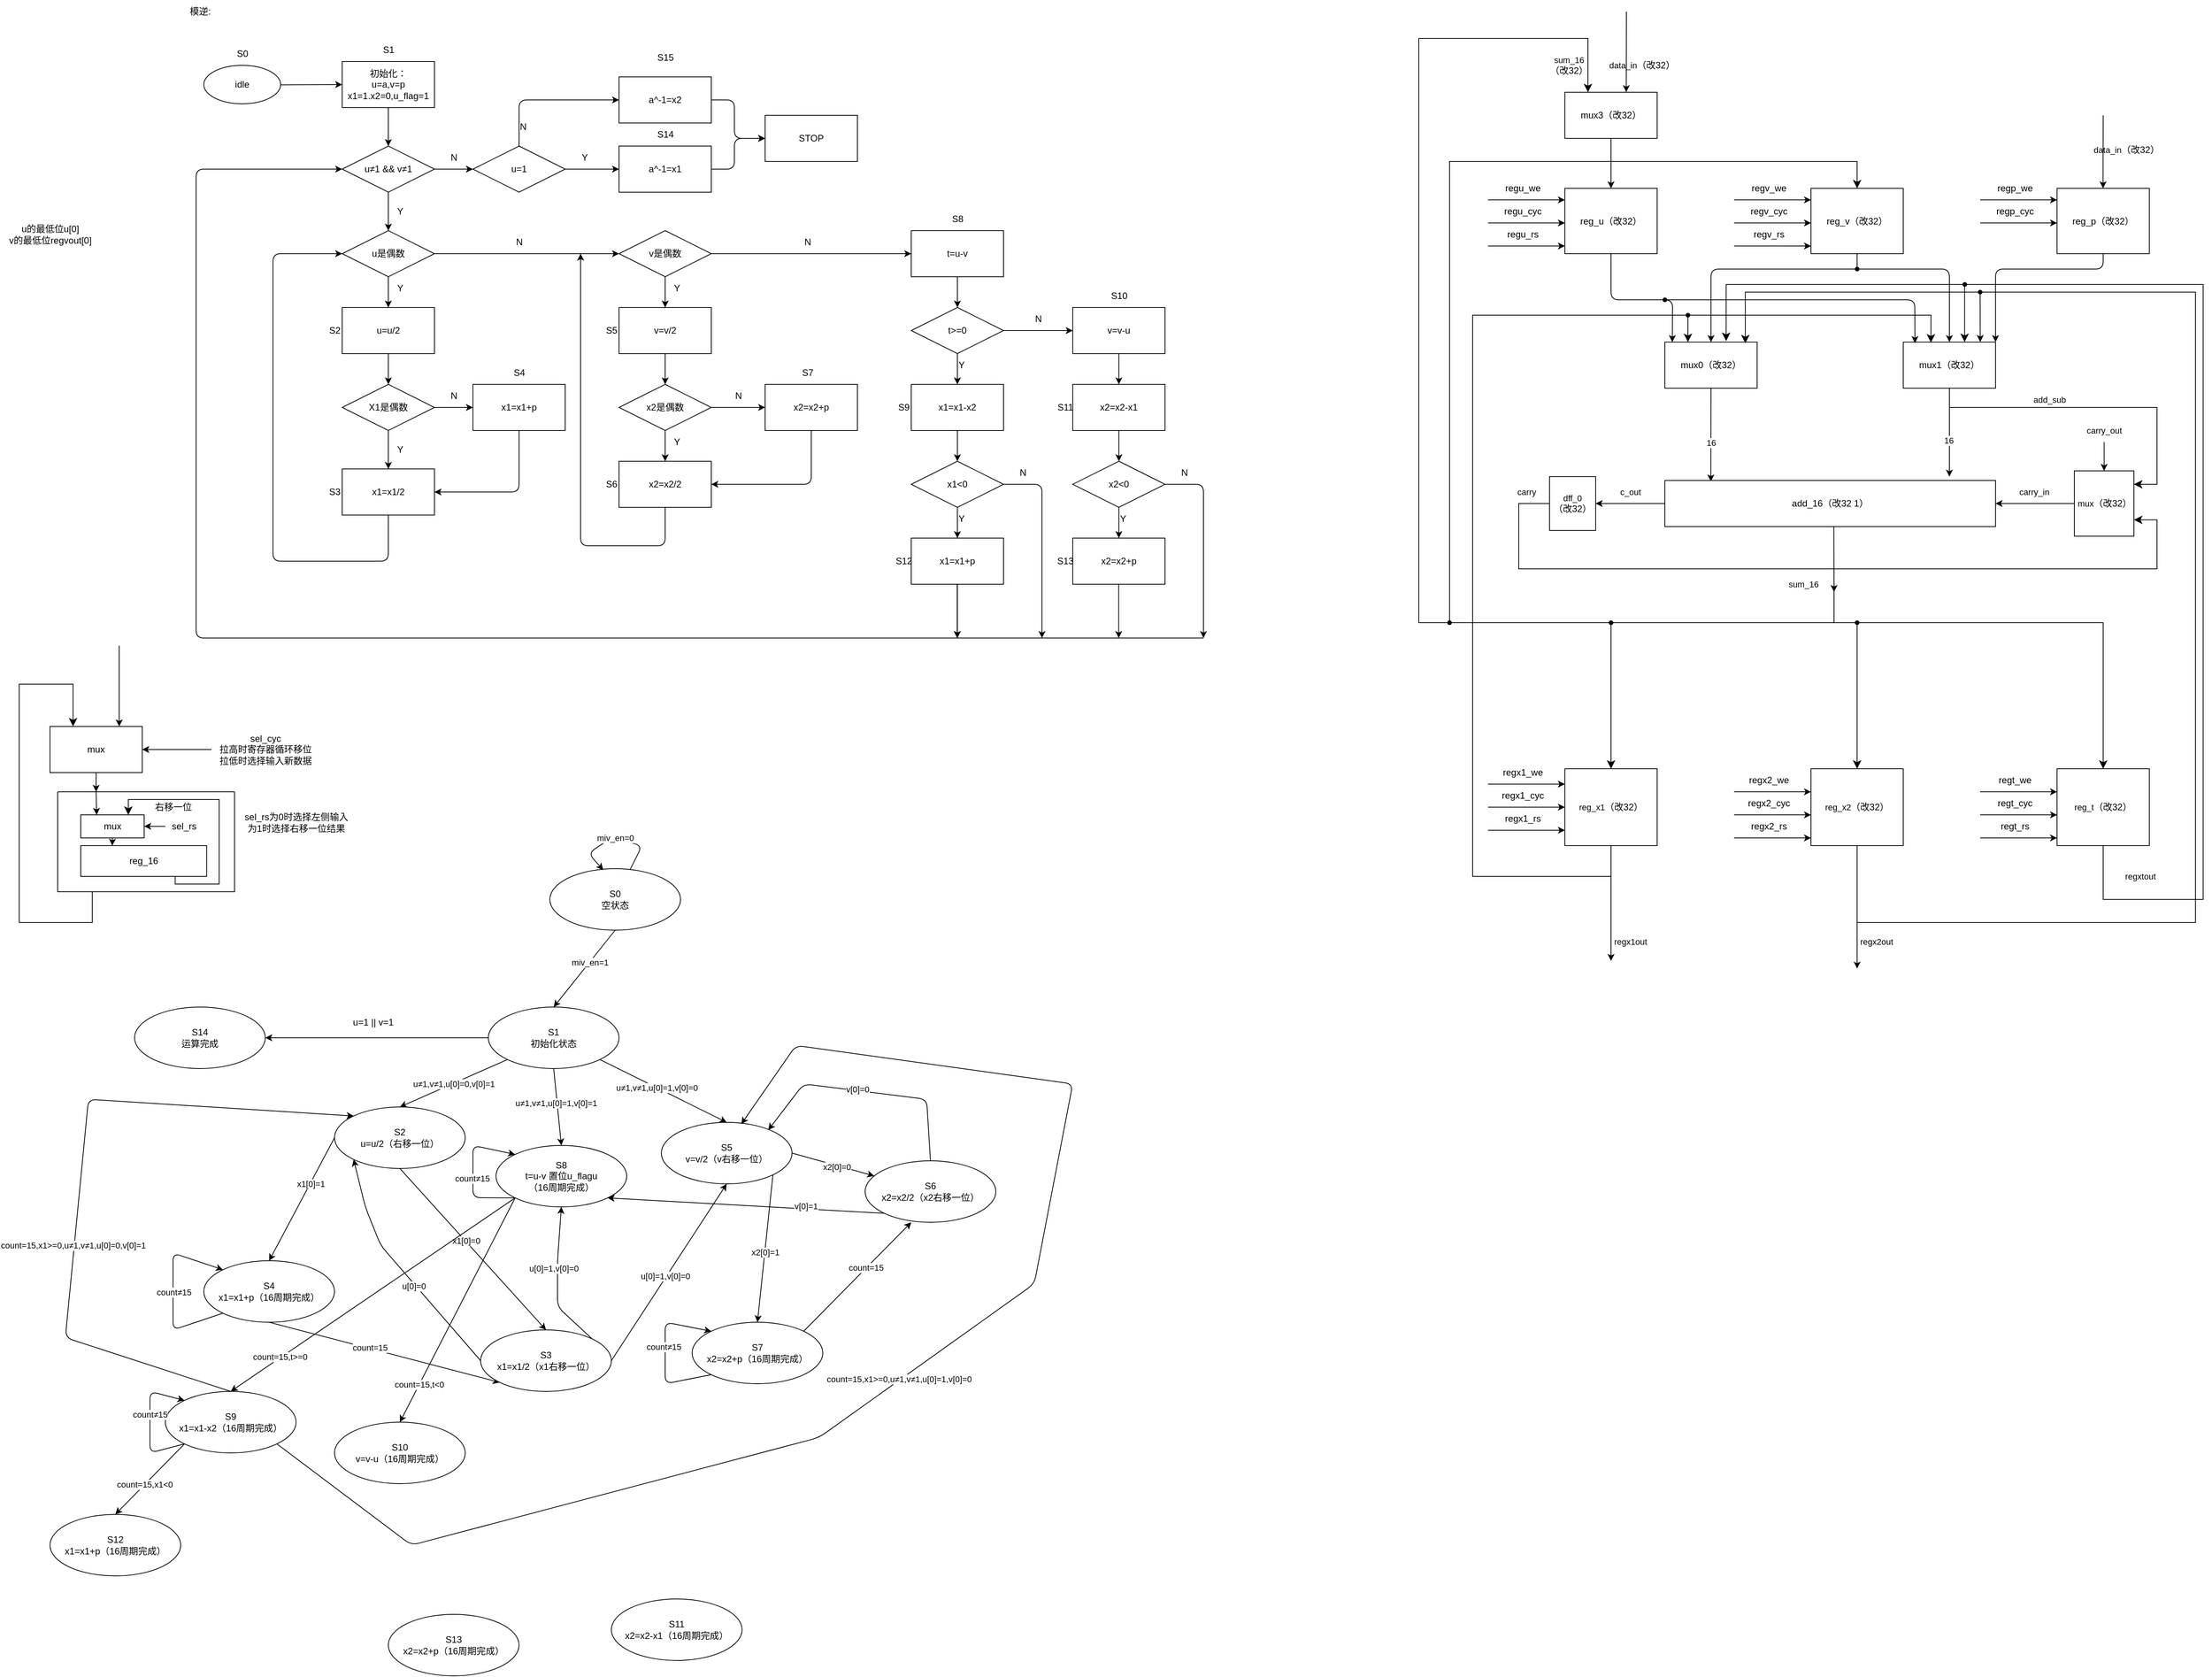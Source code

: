 <mxfile>
    <diagram id="VLeXUzMlkxY-AijOh3s4" name="第 1 页">
        <mxGraphModel dx="897" dy="912" grid="1" gridSize="10" guides="1" tooltips="1" connect="1" arrows="1" fold="1" page="1" pageScale="1" pageWidth="4000" pageHeight="4000" math="0" shadow="0">
            <root>
                <mxCell id="0"/>
                <mxCell id="1" parent="0"/>
                <mxCell id="9" value="" style="edgeStyle=none;html=1;" parent="1" source="3" target="8" edge="1">
                    <mxGeometry relative="1" as="geometry"/>
                </mxCell>
                <mxCell id="3" value="初始化：&lt;br&gt;u=a,v=p&lt;br&gt;x1=1.x2=0,u_flag=1" style="whiteSpace=wrap;html=1;" parent="1" vertex="1">
                    <mxGeometry x="450" y="370" width="120" height="60" as="geometry"/>
                </mxCell>
                <mxCell id="4" value="S1" style="text;html=1;align=center;verticalAlign=middle;resizable=0;points=[];autosize=1;strokeColor=none;fillColor=none;" parent="1" vertex="1">
                    <mxGeometry x="490" y="340" width="40" height="30" as="geometry"/>
                </mxCell>
                <mxCell id="7" value="" style="edgeStyle=none;html=1;" parent="1" source="5" target="3" edge="1">
                    <mxGeometry relative="1" as="geometry"/>
                </mxCell>
                <mxCell id="5" value="idle" style="ellipse;whiteSpace=wrap;html=1;" parent="1" vertex="1">
                    <mxGeometry x="270" y="375" width="100" height="50" as="geometry"/>
                </mxCell>
                <mxCell id="6" value="S0" style="text;html=1;align=center;verticalAlign=middle;resizable=0;points=[];autosize=1;strokeColor=none;fillColor=none;" parent="1" vertex="1">
                    <mxGeometry x="300" y="345" width="40" height="30" as="geometry"/>
                </mxCell>
                <mxCell id="12" value="" style="edgeStyle=none;html=1;" parent="1" source="8" target="11" edge="1">
                    <mxGeometry relative="1" as="geometry"/>
                </mxCell>
                <mxCell id="15" value="" style="edgeStyle=none;html=1;" parent="1" source="8" target="14" edge="1">
                    <mxGeometry relative="1" as="geometry"/>
                </mxCell>
                <mxCell id="8" value="u≠1 &amp;amp;&amp;amp; v≠1" style="rhombus;whiteSpace=wrap;html=1;" parent="1" vertex="1">
                    <mxGeometry x="450" y="480" width="120" height="60" as="geometry"/>
                </mxCell>
                <mxCell id="18" value="" style="edgeStyle=none;html=1;" parent="1" source="11" target="17" edge="1">
                    <mxGeometry relative="1" as="geometry"/>
                </mxCell>
                <mxCell id="45" style="edgeStyle=none;html=1;exitX=1;exitY=0.5;exitDx=0;exitDy=0;entryX=0;entryY=0.5;entryDx=0;entryDy=0;" parent="1" source="11" target="44" edge="1">
                    <mxGeometry relative="1" as="geometry"/>
                </mxCell>
                <mxCell id="11" value="u是偶数" style="rhombus;whiteSpace=wrap;html=1;" parent="1" vertex="1">
                    <mxGeometry x="450" y="590" width="120" height="60" as="geometry"/>
                </mxCell>
                <mxCell id="13" value="Y" style="text;html=1;align=center;verticalAlign=middle;resizable=0;points=[];autosize=1;strokeColor=none;fillColor=none;" parent="1" vertex="1">
                    <mxGeometry x="510" y="550" width="30" height="30" as="geometry"/>
                </mxCell>
                <mxCell id="40" value="" style="edgeStyle=none;html=1;entryX=0;entryY=0.5;entryDx=0;entryDy=0;" parent="1" source="14" target="34" edge="1">
                    <mxGeometry relative="1" as="geometry"/>
                </mxCell>
                <mxCell id="41" style="edgeStyle=none;html=1;exitX=0.5;exitY=0;exitDx=0;exitDy=0;entryX=0;entryY=0.5;entryDx=0;entryDy=0;" parent="1" source="14" target="33" edge="1">
                    <mxGeometry relative="1" as="geometry">
                        <Array as="points">
                            <mxPoint x="680" y="420"/>
                        </Array>
                    </mxGeometry>
                </mxCell>
                <mxCell id="14" value="u=1" style="rhombus;whiteSpace=wrap;html=1;" parent="1" vertex="1">
                    <mxGeometry x="620" y="480" width="120" height="60" as="geometry"/>
                </mxCell>
                <mxCell id="16" value="N" style="text;html=1;align=center;verticalAlign=middle;resizable=0;points=[];autosize=1;strokeColor=none;fillColor=none;" parent="1" vertex="1">
                    <mxGeometry x="580" y="480" width="30" height="30" as="geometry"/>
                </mxCell>
                <mxCell id="21" value="" style="edgeStyle=none;html=1;" parent="1" source="17" target="20" edge="1">
                    <mxGeometry relative="1" as="geometry"/>
                </mxCell>
                <mxCell id="17" value="u=u/2" style="whiteSpace=wrap;html=1;" parent="1" vertex="1">
                    <mxGeometry x="450" y="690" width="120" height="60" as="geometry"/>
                </mxCell>
                <mxCell id="19" value="S2" style="text;html=1;align=center;verticalAlign=middle;resizable=0;points=[];autosize=1;strokeColor=none;fillColor=none;" parent="1" vertex="1">
                    <mxGeometry x="420" y="705" width="40" height="30" as="geometry"/>
                </mxCell>
                <mxCell id="27" value="" style="edgeStyle=none;html=1;" parent="1" source="20" target="26" edge="1">
                    <mxGeometry relative="1" as="geometry"/>
                </mxCell>
                <mxCell id="20" value="X1是偶数" style="rhombus;whiteSpace=wrap;html=1;" parent="1" vertex="1">
                    <mxGeometry x="450" y="790" width="120" height="60" as="geometry"/>
                </mxCell>
                <mxCell id="22" value="" style="edgeStyle=none;html=1;" parent="1" edge="1">
                    <mxGeometry relative="1" as="geometry">
                        <mxPoint x="510" y="850" as="sourcePoint"/>
                        <mxPoint x="510" y="900" as="targetPoint"/>
                    </mxGeometry>
                </mxCell>
                <mxCell id="23" value="Y" style="text;html=1;align=center;verticalAlign=middle;resizable=0;points=[];autosize=1;strokeColor=none;fillColor=none;" parent="1" vertex="1">
                    <mxGeometry x="510" y="860" width="30" height="30" as="geometry"/>
                </mxCell>
                <mxCell id="31" style="edgeStyle=none;html=1;exitX=0.5;exitY=1;exitDx=0;exitDy=0;entryX=0;entryY=0.5;entryDx=0;entryDy=0;" parent="1" source="24" target="11" edge="1">
                    <mxGeometry relative="1" as="geometry">
                        <Array as="points">
                            <mxPoint x="510" y="1020"/>
                            <mxPoint x="360" y="1020"/>
                            <mxPoint x="360" y="620"/>
                        </Array>
                    </mxGeometry>
                </mxCell>
                <mxCell id="24" value="x1=x1/2" style="whiteSpace=wrap;html=1;" parent="1" vertex="1">
                    <mxGeometry x="450" y="900" width="120" height="60" as="geometry"/>
                </mxCell>
                <mxCell id="25" value="S4" style="text;html=1;align=center;verticalAlign=middle;resizable=0;points=[];autosize=1;strokeColor=none;fillColor=none;" parent="1" vertex="1">
                    <mxGeometry x="660" y="760" width="40" height="30" as="geometry"/>
                </mxCell>
                <mxCell id="29" style="edgeStyle=none;html=1;entryX=1;entryY=0.5;entryDx=0;entryDy=0;" parent="1" source="26" target="24" edge="1">
                    <mxGeometry relative="1" as="geometry">
                        <Array as="points">
                            <mxPoint x="680" y="930"/>
                        </Array>
                    </mxGeometry>
                </mxCell>
                <mxCell id="26" value="x1=x1+p" style="whiteSpace=wrap;html=1;" parent="1" vertex="1">
                    <mxGeometry x="620" y="790" width="120" height="60" as="geometry"/>
                </mxCell>
                <mxCell id="28" value="N" style="text;html=1;align=center;verticalAlign=middle;resizable=0;points=[];autosize=1;strokeColor=none;fillColor=none;" parent="1" vertex="1">
                    <mxGeometry x="580" y="790" width="30" height="30" as="geometry"/>
                </mxCell>
                <mxCell id="32" value="Y" style="text;html=1;align=center;verticalAlign=middle;resizable=0;points=[];autosize=1;strokeColor=none;fillColor=none;" parent="1" vertex="1">
                    <mxGeometry x="510" y="650" width="30" height="30" as="geometry"/>
                </mxCell>
                <mxCell id="36" style="edgeStyle=none;html=1;exitX=1;exitY=0.5;exitDx=0;exitDy=0;entryX=0;entryY=0.5;entryDx=0;entryDy=0;" parent="1" source="33" target="35" edge="1">
                    <mxGeometry relative="1" as="geometry">
                        <Array as="points">
                            <mxPoint x="960" y="420"/>
                            <mxPoint x="960" y="470"/>
                        </Array>
                    </mxGeometry>
                </mxCell>
                <mxCell id="33" value="a^-1=x2" style="whiteSpace=wrap;html=1;" parent="1" vertex="1">
                    <mxGeometry x="810" y="390" width="120" height="60" as="geometry"/>
                </mxCell>
                <mxCell id="37" style="edgeStyle=none;html=1;exitX=1;exitY=0.5;exitDx=0;exitDy=0;entryX=0;entryY=0.5;entryDx=0;entryDy=0;" parent="1" source="34" target="35" edge="1">
                    <mxGeometry relative="1" as="geometry">
                        <Array as="points">
                            <mxPoint x="960" y="510"/>
                            <mxPoint x="960" y="470"/>
                        </Array>
                    </mxGeometry>
                </mxCell>
                <mxCell id="34" value="a^-1=x1" style="whiteSpace=wrap;html=1;" parent="1" vertex="1">
                    <mxGeometry x="810" y="480" width="120" height="60" as="geometry"/>
                </mxCell>
                <mxCell id="35" value="STOP" style="whiteSpace=wrap;html=1;" parent="1" vertex="1">
                    <mxGeometry x="1000" y="440" width="120" height="60" as="geometry"/>
                </mxCell>
                <mxCell id="38" value="S15" style="text;html=1;align=center;verticalAlign=middle;resizable=0;points=[];autosize=1;strokeColor=none;fillColor=none;" parent="1" vertex="1">
                    <mxGeometry x="850" y="350" width="40" height="30" as="geometry"/>
                </mxCell>
                <mxCell id="39" value="S14" style="text;html=1;align=center;verticalAlign=middle;resizable=0;points=[];autosize=1;strokeColor=none;fillColor=none;" parent="1" vertex="1">
                    <mxGeometry x="850" y="450" width="40" height="30" as="geometry"/>
                </mxCell>
                <mxCell id="42" value="N" style="text;html=1;align=center;verticalAlign=middle;resizable=0;points=[];autosize=1;strokeColor=none;fillColor=none;" parent="1" vertex="1">
                    <mxGeometry x="670" y="440" width="30" height="30" as="geometry"/>
                </mxCell>
                <mxCell id="43" value="Y" style="text;html=1;align=center;verticalAlign=middle;resizable=0;points=[];autosize=1;strokeColor=none;fillColor=none;" parent="1" vertex="1">
                    <mxGeometry x="750" y="480" width="30" height="30" as="geometry"/>
                </mxCell>
                <mxCell id="48" value="" style="edgeStyle=none;html=1;" parent="1" source="44" target="47" edge="1">
                    <mxGeometry relative="1" as="geometry"/>
                </mxCell>
                <mxCell id="66" style="edgeStyle=none;html=1;entryX=0;entryY=0.5;entryDx=0;entryDy=0;" parent="1" source="44" target="65" edge="1">
                    <mxGeometry relative="1" as="geometry"/>
                </mxCell>
                <mxCell id="44" value="v是偶数" style="rhombus;whiteSpace=wrap;html=1;" parent="1" vertex="1">
                    <mxGeometry x="810" y="590" width="120" height="60" as="geometry"/>
                </mxCell>
                <mxCell id="46" value="N" style="text;html=1;align=center;verticalAlign=middle;resizable=0;points=[];autosize=1;strokeColor=none;fillColor=none;" parent="1" vertex="1">
                    <mxGeometry x="665" y="590" width="30" height="30" as="geometry"/>
                </mxCell>
                <mxCell id="50" value="" style="edgeStyle=none;html=1;" parent="1" source="47" target="49" edge="1">
                    <mxGeometry relative="1" as="geometry"/>
                </mxCell>
                <mxCell id="47" value="v=v/2" style="whiteSpace=wrap;html=1;" parent="1" vertex="1">
                    <mxGeometry x="810" y="690" width="120" height="60" as="geometry"/>
                </mxCell>
                <mxCell id="52" value="" style="edgeStyle=none;html=1;" parent="1" source="49" target="51" edge="1">
                    <mxGeometry relative="1" as="geometry"/>
                </mxCell>
                <mxCell id="54" value="" style="edgeStyle=none;html=1;" parent="1" source="49" target="53" edge="1">
                    <mxGeometry relative="1" as="geometry"/>
                </mxCell>
                <mxCell id="49" value="x2是偶数" style="rhombus;whiteSpace=wrap;html=1;" parent="1" vertex="1">
                    <mxGeometry x="810" y="790" width="120" height="60" as="geometry"/>
                </mxCell>
                <mxCell id="64" style="edgeStyle=none;html=1;exitX=0.5;exitY=1;exitDx=0;exitDy=0;" parent="1" source="51" edge="1">
                    <mxGeometry relative="1" as="geometry">
                        <mxPoint x="760" y="620" as="targetPoint"/>
                        <Array as="points">
                            <mxPoint x="870" y="1000"/>
                            <mxPoint x="760" y="1000"/>
                        </Array>
                    </mxGeometry>
                </mxCell>
                <mxCell id="51" value="x2=x2/2" style="whiteSpace=wrap;html=1;" parent="1" vertex="1">
                    <mxGeometry x="810" y="890" width="120" height="60" as="geometry"/>
                </mxCell>
                <mxCell id="55" style="edgeStyle=none;html=1;exitX=0.5;exitY=1;exitDx=0;exitDy=0;entryX=1;entryY=0.5;entryDx=0;entryDy=0;" parent="1" source="53" target="51" edge="1">
                    <mxGeometry relative="1" as="geometry">
                        <Array as="points">
                            <mxPoint x="1060" y="920"/>
                        </Array>
                    </mxGeometry>
                </mxCell>
                <mxCell id="53" value="x2=x2+p" style="whiteSpace=wrap;html=1;" parent="1" vertex="1">
                    <mxGeometry x="1000" y="790" width="120" height="60" as="geometry"/>
                </mxCell>
                <mxCell id="56" value="S5" style="text;html=1;align=center;verticalAlign=middle;resizable=0;points=[];autosize=1;strokeColor=none;fillColor=none;" parent="1" vertex="1">
                    <mxGeometry x="780" y="705" width="40" height="30" as="geometry"/>
                </mxCell>
                <mxCell id="450" value="" style="edgeStyle=none;html=1;" parent="1" source="57" target="53" edge="1">
                    <mxGeometry relative="1" as="geometry"/>
                </mxCell>
                <mxCell id="57" value="S7" style="text;html=1;align=center;verticalAlign=middle;resizable=0;points=[];autosize=1;strokeColor=none;fillColor=none;" parent="1" vertex="1">
                    <mxGeometry x="1035" y="760" width="40" height="30" as="geometry"/>
                </mxCell>
                <mxCell id="58" value="S6" style="text;html=1;align=center;verticalAlign=middle;resizable=0;points=[];autosize=1;strokeColor=none;fillColor=none;" parent="1" vertex="1">
                    <mxGeometry x="780" y="905" width="40" height="30" as="geometry"/>
                </mxCell>
                <mxCell id="60" value="N" style="text;html=1;align=center;verticalAlign=middle;resizable=0;points=[];autosize=1;strokeColor=none;fillColor=none;" parent="1" vertex="1">
                    <mxGeometry x="950" y="790" width="30" height="30" as="geometry"/>
                </mxCell>
                <mxCell id="61" value="N" style="text;html=1;align=center;verticalAlign=middle;resizable=0;points=[];autosize=1;strokeColor=none;fillColor=none;" parent="1" vertex="1">
                    <mxGeometry x="1040" y="590" width="30" height="30" as="geometry"/>
                </mxCell>
                <mxCell id="62" value="Y" style="text;html=1;align=center;verticalAlign=middle;resizable=0;points=[];autosize=1;strokeColor=none;fillColor=none;" parent="1" vertex="1">
                    <mxGeometry x="870" y="850" width="30" height="30" as="geometry"/>
                </mxCell>
                <mxCell id="63" value="Y" style="text;html=1;align=center;verticalAlign=middle;resizable=0;points=[];autosize=1;strokeColor=none;fillColor=none;" parent="1" vertex="1">
                    <mxGeometry x="870" y="650" width="30" height="30" as="geometry"/>
                </mxCell>
                <mxCell id="71" value="" style="edgeStyle=none;html=1;" parent="1" source="65" target="67" edge="1">
                    <mxGeometry relative="1" as="geometry"/>
                </mxCell>
                <mxCell id="65" value="t=u-v" style="whiteSpace=wrap;html=1;" parent="1" vertex="1">
                    <mxGeometry x="1190" y="590" width="120" height="60" as="geometry"/>
                </mxCell>
                <mxCell id="70" value="" style="edgeStyle=none;html=1;" parent="1" source="67" target="68" edge="1">
                    <mxGeometry relative="1" as="geometry"/>
                </mxCell>
                <mxCell id="72" value="" style="edgeStyle=none;html=1;" parent="1" source="67" target="69" edge="1">
                    <mxGeometry relative="1" as="geometry"/>
                </mxCell>
                <mxCell id="67" value="t&amp;gt;=0" style="rhombus;whiteSpace=wrap;html=1;" parent="1" vertex="1">
                    <mxGeometry x="1190" y="690" width="120" height="60" as="geometry"/>
                </mxCell>
                <mxCell id="77" value="" style="edgeStyle=none;html=1;" parent="1" source="68" target="75" edge="1">
                    <mxGeometry relative="1" as="geometry"/>
                </mxCell>
                <mxCell id="68" value="x1=x1-x2" style="whiteSpace=wrap;html=1;" parent="1" vertex="1">
                    <mxGeometry x="1190" y="790" width="120" height="60" as="geometry"/>
                </mxCell>
                <mxCell id="74" value="" style="edgeStyle=none;html=1;" parent="1" source="69" target="73" edge="1">
                    <mxGeometry relative="1" as="geometry"/>
                </mxCell>
                <mxCell id="69" value="v=v-u" style="whiteSpace=wrap;html=1;" parent="1" vertex="1">
                    <mxGeometry x="1400" y="690" width="120" height="60" as="geometry"/>
                </mxCell>
                <mxCell id="78" value="" style="edgeStyle=none;html=1;" parent="1" source="73" target="76" edge="1">
                    <mxGeometry relative="1" as="geometry"/>
                </mxCell>
                <mxCell id="73" value="x2=x2-x1" style="whiteSpace=wrap;html=1;" parent="1" vertex="1">
                    <mxGeometry x="1400" y="790" width="120" height="60" as="geometry"/>
                </mxCell>
                <mxCell id="88" value="" style="edgeStyle=none;html=1;" parent="1" source="75" target="83" edge="1">
                    <mxGeometry relative="1" as="geometry"/>
                </mxCell>
                <mxCell id="95" style="edgeStyle=none;html=1;exitX=1;exitY=0.5;exitDx=0;exitDy=0;" parent="1" source="75" edge="1">
                    <mxGeometry relative="1" as="geometry">
                        <mxPoint x="1360" y="1120" as="targetPoint"/>
                        <Array as="points">
                            <mxPoint x="1360" y="920"/>
                        </Array>
                    </mxGeometry>
                </mxCell>
                <mxCell id="75" value="x1&amp;lt;0" style="rhombus;whiteSpace=wrap;html=1;" parent="1" vertex="1">
                    <mxGeometry x="1190" y="890" width="120" height="60" as="geometry"/>
                </mxCell>
                <mxCell id="89" value="" style="edgeStyle=none;html=1;" parent="1" source="76" target="87" edge="1">
                    <mxGeometry relative="1" as="geometry"/>
                </mxCell>
                <mxCell id="76" value="x2&amp;lt;0" style="rhombus;whiteSpace=wrap;html=1;" parent="1" vertex="1">
                    <mxGeometry x="1400" y="890" width="120" height="60" as="geometry"/>
                </mxCell>
                <mxCell id="79" value="Y" style="text;html=1;align=center;verticalAlign=middle;resizable=0;points=[];autosize=1;strokeColor=none;fillColor=none;" parent="1" vertex="1">
                    <mxGeometry x="1240" y="750" width="30" height="30" as="geometry"/>
                </mxCell>
                <mxCell id="80" value="Y" style="text;html=1;align=center;verticalAlign=middle;resizable=0;points=[];autosize=1;strokeColor=none;fillColor=none;" parent="1" vertex="1">
                    <mxGeometry x="1240" y="950" width="30" height="30" as="geometry"/>
                </mxCell>
                <mxCell id="82" value="Y" style="text;html=1;align=center;verticalAlign=middle;resizable=0;points=[];autosize=1;strokeColor=none;fillColor=none;" parent="1" vertex="1">
                    <mxGeometry x="1450" y="950" width="30" height="30" as="geometry"/>
                </mxCell>
                <mxCell id="83" value="x1=x1+p" style="whiteSpace=wrap;html=1;" parent="1" vertex="1">
                    <mxGeometry x="1190" y="990" width="120" height="60" as="geometry"/>
                </mxCell>
                <mxCell id="87" value="x2=x2+p" style="whiteSpace=wrap;html=1;" parent="1" vertex="1">
                    <mxGeometry x="1400" y="990" width="120" height="60" as="geometry"/>
                </mxCell>
                <mxCell id="90" value="S9" style="text;html=1;align=center;verticalAlign=middle;resizable=0;points=[];autosize=1;strokeColor=none;fillColor=none;" parent="1" vertex="1">
                    <mxGeometry x="1160" y="805" width="40" height="30" as="geometry"/>
                </mxCell>
                <mxCell id="91" value="S11" style="text;html=1;align=center;verticalAlign=middle;resizable=0;points=[];autosize=1;strokeColor=none;fillColor=none;" parent="1" vertex="1">
                    <mxGeometry x="1370" y="805" width="40" height="30" as="geometry"/>
                </mxCell>
                <mxCell id="92" value="S10" style="text;html=1;align=center;verticalAlign=middle;resizable=0;points=[];autosize=1;strokeColor=none;fillColor=none;" parent="1" vertex="1">
                    <mxGeometry x="1440" y="660" width="40" height="30" as="geometry"/>
                </mxCell>
                <mxCell id="93" value="S12" style="text;html=1;align=center;verticalAlign=middle;resizable=0;points=[];autosize=1;strokeColor=none;fillColor=none;" parent="1" vertex="1">
                    <mxGeometry x="1160" y="1005" width="40" height="30" as="geometry"/>
                </mxCell>
                <mxCell id="94" value="S13" style="text;html=1;align=center;verticalAlign=middle;resizable=0;points=[];autosize=1;strokeColor=none;fillColor=none;" parent="1" vertex="1">
                    <mxGeometry x="1370" y="1005" width="40" height="30" as="geometry"/>
                </mxCell>
                <mxCell id="96" value="N" style="text;html=1;align=center;verticalAlign=middle;resizable=0;points=[];autosize=1;strokeColor=none;fillColor=none;" parent="1" vertex="1">
                    <mxGeometry x="1320" y="890" width="30" height="30" as="geometry"/>
                </mxCell>
                <mxCell id="97" style="edgeStyle=none;html=1;exitX=1;exitY=0.5;exitDx=0;exitDy=0;" parent="1" edge="1">
                    <mxGeometry relative="1" as="geometry">
                        <mxPoint x="1570" y="1120.0" as="targetPoint"/>
                        <mxPoint x="1520" y="920.0" as="sourcePoint"/>
                        <Array as="points">
                            <mxPoint x="1570" y="920"/>
                        </Array>
                    </mxGeometry>
                </mxCell>
                <mxCell id="98" value="N" style="text;html=1;align=center;verticalAlign=middle;resizable=0;points=[];autosize=1;strokeColor=none;fillColor=none;" parent="1" vertex="1">
                    <mxGeometry x="1530" y="890" width="30" height="30" as="geometry"/>
                </mxCell>
                <mxCell id="99" value="N" style="text;html=1;align=center;verticalAlign=middle;resizable=0;points=[];autosize=1;strokeColor=none;fillColor=none;" parent="1" vertex="1">
                    <mxGeometry x="1340" y="690" width="30" height="30" as="geometry"/>
                </mxCell>
                <mxCell id="100" value="S8" style="text;html=1;align=center;verticalAlign=middle;resizable=0;points=[];autosize=1;strokeColor=none;fillColor=none;" parent="1" vertex="1">
                    <mxGeometry x="1230" y="560" width="40" height="30" as="geometry"/>
                </mxCell>
                <mxCell id="101" value="" style="endArrow=classic;html=1;entryX=0;entryY=0.5;entryDx=0;entryDy=0;" parent="1" target="8" edge="1">
                    <mxGeometry width="50" height="50" relative="1" as="geometry">
                        <mxPoint x="1570" y="1120" as="sourcePoint"/>
                        <mxPoint x="300" y="740" as="targetPoint"/>
                        <Array as="points">
                            <mxPoint x="260" y="1120"/>
                            <mxPoint x="260" y="810"/>
                            <mxPoint x="260" y="510"/>
                        </Array>
                    </mxGeometry>
                </mxCell>
                <mxCell id="102" value="" style="endArrow=classic;html=1;exitX=0.5;exitY=1;exitDx=0;exitDy=0;" parent="1" source="83" edge="1">
                    <mxGeometry width="50" height="50" relative="1" as="geometry">
                        <mxPoint x="1050" y="1110" as="sourcePoint"/>
                        <mxPoint x="1250" y="1120" as="targetPoint"/>
                    </mxGeometry>
                </mxCell>
                <mxCell id="103" value="" style="endArrow=classic;html=1;exitX=0.5;exitY=1;exitDx=0;exitDy=0;" parent="1" edge="1">
                    <mxGeometry width="50" height="50" relative="1" as="geometry">
                        <mxPoint x="1249.76" y="1050" as="sourcePoint"/>
                        <mxPoint x="1249.76" y="1120" as="targetPoint"/>
                    </mxGeometry>
                </mxCell>
                <mxCell id="104" value="" style="endArrow=classic;html=1;exitX=0.5;exitY=1;exitDx=0;exitDy=0;" parent="1" edge="1">
                    <mxGeometry width="50" height="50" relative="1" as="geometry">
                        <mxPoint x="1459.76" y="1050" as="sourcePoint"/>
                        <mxPoint x="1459.76" y="1120" as="targetPoint"/>
                    </mxGeometry>
                </mxCell>
                <mxCell id="105" value="S3" style="text;html=1;align=center;verticalAlign=middle;resizable=0;points=[];autosize=1;strokeColor=none;fillColor=none;" parent="1" vertex="1">
                    <mxGeometry x="420" y="915" width="40" height="30" as="geometry"/>
                </mxCell>
                <mxCell id="107" value="模逆:" style="text;html=1;align=center;verticalAlign=middle;resizable=0;points=[];autosize=1;strokeColor=none;fillColor=none;" parent="1" vertex="1">
                    <mxGeometry x="240" y="290" width="50" height="30" as="geometry"/>
                </mxCell>
                <mxCell id="137" style="edgeStyle=none;html=1;exitX=0.5;exitY=1;exitDx=0;exitDy=0;entryX=0.081;entryY=0;entryDx=0;entryDy=0;entryPerimeter=0;" parent="1" source="108" target="130" edge="1">
                    <mxGeometry relative="1" as="geometry">
                        <Array as="points">
                            <mxPoint x="2100" y="680"/>
                            <mxPoint x="2180" y="680"/>
                        </Array>
                    </mxGeometry>
                </mxCell>
                <mxCell id="108" value="reg_u（改32）" style="whiteSpace=wrap;html=1;" parent="1" vertex="1">
                    <mxGeometry x="2040" y="535" width="120" height="85" as="geometry"/>
                </mxCell>
                <mxCell id="139" style="edgeStyle=none;shape=connector;rounded=1;html=1;exitDx=0;exitDy=0;labelBackgroundColor=default;strokeColor=default;fontFamily=Helvetica;fontSize=11;fontColor=default;endArrow=classic;entryX=0.5;entryY=0;entryDx=0;entryDy=0;startArrow=none;" parent="1" source="184" target="130" edge="1">
                    <mxGeometry relative="1" as="geometry">
                        <mxPoint x="2260" y="720" as="targetPoint"/>
                        <Array as="points">
                            <mxPoint x="2230" y="640"/>
                        </Array>
                    </mxGeometry>
                </mxCell>
                <mxCell id="109" value="reg_v（改32）" style="whiteSpace=wrap;html=1;" parent="1" vertex="1">
                    <mxGeometry x="2360" y="535" width="120" height="85" as="geometry"/>
                </mxCell>
                <mxCell id="141" style="edgeStyle=none;shape=connector;rounded=1;html=1;exitX=0.5;exitY=1;exitDx=0;exitDy=0;entryX=1;entryY=0;entryDx=0;entryDy=0;labelBackgroundColor=default;strokeColor=default;fontFamily=Helvetica;fontSize=11;fontColor=default;endArrow=classic;" parent="1" source="110" target="131" edge="1">
                    <mxGeometry relative="1" as="geometry">
                        <Array as="points">
                            <mxPoint x="2740" y="640"/>
                            <mxPoint x="2600" y="640"/>
                        </Array>
                    </mxGeometry>
                </mxCell>
                <mxCell id="110" value="reg_p（改32）" style="whiteSpace=wrap;html=1;" parent="1" vertex="1">
                    <mxGeometry x="2680" y="535" width="120" height="85" as="geometry"/>
                </mxCell>
                <mxCell id="111" value="" style="edgeStyle=none;orthogonalLoop=1;jettySize=auto;html=1;" parent="1" edge="1">
                    <mxGeometry width="100" relative="1" as="geometry">
                        <mxPoint x="1940" y="550" as="sourcePoint"/>
                        <mxPoint x="2040" y="550" as="targetPoint"/>
                        <Array as="points"/>
                    </mxGeometry>
                </mxCell>
                <mxCell id="112" value="" style="edgeStyle=none;orthogonalLoop=1;jettySize=auto;html=1;" parent="1" edge="1">
                    <mxGeometry width="100" relative="1" as="geometry">
                        <mxPoint x="1940.0" y="580" as="sourcePoint"/>
                        <mxPoint x="2040.0" y="580" as="targetPoint"/>
                        <Array as="points"/>
                    </mxGeometry>
                </mxCell>
                <mxCell id="113" value="" style="edgeStyle=none;orthogonalLoop=1;jettySize=auto;html=1;" parent="1" edge="1">
                    <mxGeometry width="100" relative="1" as="geometry">
                        <mxPoint x="1940.0" y="610" as="sourcePoint"/>
                        <mxPoint x="2040.0" y="610" as="targetPoint"/>
                        <Array as="points"/>
                    </mxGeometry>
                </mxCell>
                <mxCell id="114" value="regu_we" style="text;html=1;align=center;verticalAlign=middle;resizable=0;points=[];autosize=1;strokeColor=none;fillColor=none;" parent="1" vertex="1">
                    <mxGeometry x="1950" y="520" width="70" height="30" as="geometry"/>
                </mxCell>
                <mxCell id="115" value="regu_cyc" style="text;html=1;align=center;verticalAlign=middle;resizable=0;points=[];autosize=1;strokeColor=none;fillColor=none;" parent="1" vertex="1">
                    <mxGeometry x="1950" y="550" width="70" height="30" as="geometry"/>
                </mxCell>
                <mxCell id="116" value="regu_rs" style="text;html=1;align=center;verticalAlign=middle;resizable=0;points=[];autosize=1;strokeColor=none;fillColor=none;" parent="1" vertex="1">
                    <mxGeometry x="1955" y="580" width="60" height="30" as="geometry"/>
                </mxCell>
                <mxCell id="117" value="" style="edgeStyle=none;orthogonalLoop=1;jettySize=auto;html=1;" parent="1" edge="1">
                    <mxGeometry width="100" relative="1" as="geometry">
                        <mxPoint x="2260" y="550" as="sourcePoint"/>
                        <mxPoint x="2360" y="550" as="targetPoint"/>
                        <Array as="points"/>
                    </mxGeometry>
                </mxCell>
                <mxCell id="118" value="" style="edgeStyle=none;orthogonalLoop=1;jettySize=auto;html=1;" parent="1" edge="1">
                    <mxGeometry width="100" relative="1" as="geometry">
                        <mxPoint x="2260.0" y="580" as="sourcePoint"/>
                        <mxPoint x="2360.0" y="580" as="targetPoint"/>
                        <Array as="points"/>
                    </mxGeometry>
                </mxCell>
                <mxCell id="119" value="" style="edgeStyle=none;orthogonalLoop=1;jettySize=auto;html=1;" parent="1" edge="1">
                    <mxGeometry width="100" relative="1" as="geometry">
                        <mxPoint x="2260.0" y="610" as="sourcePoint"/>
                        <mxPoint x="2360.0" y="610" as="targetPoint"/>
                        <Array as="points"/>
                    </mxGeometry>
                </mxCell>
                <mxCell id="120" value="regv_we" style="text;html=1;align=center;verticalAlign=middle;resizable=0;points=[];autosize=1;strokeColor=none;fillColor=none;" parent="1" vertex="1">
                    <mxGeometry x="2270" y="520" width="70" height="30" as="geometry"/>
                </mxCell>
                <mxCell id="121" value="regv_cyc" style="text;html=1;align=center;verticalAlign=middle;resizable=0;points=[];autosize=1;strokeColor=none;fillColor=none;" parent="1" vertex="1">
                    <mxGeometry x="2270" y="550" width="70" height="30" as="geometry"/>
                </mxCell>
                <mxCell id="122" value="regv_rs" style="text;html=1;align=center;verticalAlign=middle;resizable=0;points=[];autosize=1;strokeColor=none;fillColor=none;" parent="1" vertex="1">
                    <mxGeometry x="2275" y="580" width="60" height="30" as="geometry"/>
                </mxCell>
                <mxCell id="123" value="" style="edgeStyle=none;orthogonalLoop=1;jettySize=auto;html=1;" parent="1" edge="1">
                    <mxGeometry width="100" relative="1" as="geometry">
                        <mxPoint x="2580" y="550" as="sourcePoint"/>
                        <mxPoint x="2680" y="550" as="targetPoint"/>
                        <Array as="points"/>
                    </mxGeometry>
                </mxCell>
                <mxCell id="124" value="" style="edgeStyle=none;orthogonalLoop=1;jettySize=auto;html=1;" parent="1" edge="1">
                    <mxGeometry width="100" relative="1" as="geometry">
                        <mxPoint x="2580.0" y="580" as="sourcePoint"/>
                        <mxPoint x="2680.0" y="580" as="targetPoint"/>
                        <Array as="points"/>
                    </mxGeometry>
                </mxCell>
                <mxCell id="126" value="regp_we" style="text;html=1;align=center;verticalAlign=middle;resizable=0;points=[];autosize=1;strokeColor=none;fillColor=none;" parent="1" vertex="1">
                    <mxGeometry x="2590" y="520" width="70" height="30" as="geometry"/>
                </mxCell>
                <mxCell id="127" value="regp_cyc" style="text;html=1;align=center;verticalAlign=middle;resizable=0;points=[];autosize=1;strokeColor=none;fillColor=none;" parent="1" vertex="1">
                    <mxGeometry x="2590" y="550" width="70" height="30" as="geometry"/>
                </mxCell>
                <mxCell id="163" value="" style="edgeStyle=none;shape=connector;rounded=1;html=1;labelBackgroundColor=default;strokeColor=default;fontFamily=Helvetica;fontSize=11;fontColor=default;endArrow=classic;" parent="1" source="129" target="108" edge="1">
                    <mxGeometry relative="1" as="geometry"/>
                </mxCell>
                <mxCell id="129" value="mux3（改32）" style="whiteSpace=wrap;html=1;" parent="1" vertex="1">
                    <mxGeometry x="2040" y="410" width="120" height="60" as="geometry"/>
                </mxCell>
                <mxCell id="133" style="edgeStyle=none;html=1;exitX=0.5;exitY=1;exitDx=0;exitDy=0;entryX=0.139;entryY=0.022;entryDx=0;entryDy=0;entryPerimeter=0;" parent="1" source="130" target="132" edge="1">
                    <mxGeometry relative="1" as="geometry"/>
                </mxCell>
                <mxCell id="135" value="16" style="edgeLabel;html=1;align=center;verticalAlign=middle;resizable=0;points=[];" parent="133" vertex="1" connectable="0">
                    <mxGeometry x="-0.152" relative="1" as="geometry">
                        <mxPoint y="19" as="offset"/>
                    </mxGeometry>
                </mxCell>
                <mxCell id="130" value="mux0（改32）" style="whiteSpace=wrap;html=1;" parent="1" vertex="1">
                    <mxGeometry x="2170" y="735" width="120" height="60" as="geometry"/>
                </mxCell>
                <mxCell id="134" style="edgeStyle=none;html=1;exitX=0.5;exitY=1;exitDx=0;exitDy=0;" parent="1" source="131" edge="1">
                    <mxGeometry relative="1" as="geometry">
                        <mxPoint x="2540" y="910" as="targetPoint"/>
                    </mxGeometry>
                </mxCell>
                <mxCell id="136" value="16" style="edgeLabel;html=1;align=center;verticalAlign=middle;resizable=0;points=[];" parent="134" vertex="1" connectable="0">
                    <mxGeometry x="-0.146" y="-2" relative="1" as="geometry">
                        <mxPoint x="1" y="19" as="offset"/>
                    </mxGeometry>
                </mxCell>
                <mxCell id="131" value="mux1（改32）" style="whiteSpace=wrap;html=1;" parent="1" vertex="1">
                    <mxGeometry x="2480" y="735" width="120" height="60" as="geometry"/>
                </mxCell>
                <mxCell id="143" value="" style="edgeStyle=none;shape=connector;rounded=1;html=1;labelBackgroundColor=default;strokeColor=default;fontFamily=Helvetica;fontSize=11;fontColor=default;endArrow=classic;" parent="1" source="132" target="142" edge="1">
                    <mxGeometry relative="1" as="geometry"/>
                </mxCell>
                <mxCell id="157" style="edgeStyle=none;shape=connector;rounded=1;html=1;exitDx=0;exitDy=0;labelBackgroundColor=default;strokeColor=default;fontFamily=Helvetica;fontSize=11;fontColor=default;endArrow=classic;startArrow=none;" parent="1" edge="1">
                    <mxGeometry relative="1" as="geometry">
                        <mxPoint x="2390" y="1060" as="targetPoint"/>
                        <mxPoint x="2390" y="1055" as="sourcePoint"/>
                    </mxGeometry>
                </mxCell>
                <mxCell id="132" value="add_16（改32 1）" style="whiteSpace=wrap;html=1;" parent="1" vertex="1">
                    <mxGeometry x="2170" y="915" width="430" height="60" as="geometry"/>
                </mxCell>
                <mxCell id="138" value="" style="edgeStyle=none;orthogonalLoop=1;jettySize=auto;html=1;entryX=0.127;entryY=0.022;entryDx=0;entryDy=0;entryPerimeter=0;" parent="1" target="131" edge="1">
                    <mxGeometry width="100" relative="1" as="geometry">
                        <mxPoint x="2170" y="680" as="sourcePoint"/>
                        <mxPoint x="2310" y="679.2" as="targetPoint"/>
                        <Array as="points">
                            <mxPoint x="2495" y="680"/>
                        </Array>
                    </mxGeometry>
                </mxCell>
                <mxCell id="140" value="" style="edgeStyle=none;orthogonalLoop=1;jettySize=auto;html=1;entryX=0.5;entryY=0;entryDx=0;entryDy=0;startArrow=none;" parent="1" source="184" target="131" edge="1">
                    <mxGeometry width="100" relative="1" as="geometry">
                        <mxPoint x="2410" y="640" as="sourcePoint"/>
                        <mxPoint x="2590" y="735" as="targetPoint"/>
                        <Array as="points">
                            <mxPoint x="2540" y="640"/>
                        </Array>
                    </mxGeometry>
                </mxCell>
                <mxCell id="142" value="dff_0&lt;br&gt;&lt;span style=&quot;font-size: 12px;&quot;&gt;（改32）&lt;/span&gt;" style="whiteSpace=wrap;html=1;fontFamily=Helvetica;fontSize=11;fontColor=default;" parent="1" vertex="1">
                    <mxGeometry x="2020" y="910" width="60" height="70" as="geometry"/>
                </mxCell>
                <mxCell id="144" value="c_out" style="text;html=1;align=center;verticalAlign=middle;resizable=0;points=[];autosize=1;strokeColor=none;fillColor=none;fontSize=11;fontFamily=Helvetica;fontColor=default;" parent="1" vertex="1">
                    <mxGeometry x="2100" y="915" width="50" height="30" as="geometry"/>
                </mxCell>
                <mxCell id="148" style="edgeStyle=none;shape=connector;rounded=1;html=1;exitX=0;exitY=0.5;exitDx=0;exitDy=0;entryX=1;entryY=0.5;entryDx=0;entryDy=0;labelBackgroundColor=default;strokeColor=default;fontFamily=Helvetica;fontSize=11;fontColor=default;endArrow=classic;" parent="1" source="145" target="132" edge="1">
                    <mxGeometry relative="1" as="geometry"/>
                </mxCell>
                <mxCell id="145" value="mux&lt;span style=&quot;font-size: 12px;&quot;&gt;（改32）&lt;/span&gt;" style="whiteSpace=wrap;html=1;fontFamily=Helvetica;fontSize=11;fontColor=default;" parent="1" vertex="1">
                    <mxGeometry x="2702.5" y="902.5" width="77.5" height="85" as="geometry"/>
                </mxCell>
                <mxCell id="146" value="" style="edgeStyle=none;orthogonalLoop=1;jettySize=auto;html=1;rounded=1;labelBackgroundColor=default;strokeColor=default;fontFamily=Helvetica;fontSize=11;fontColor=default;endArrow=classic;shape=connector;entryX=0.5;entryY=0;entryDx=0;entryDy=0;" parent="1" target="145" edge="1" source="147">
                    <mxGeometry width="100" relative="1" as="geometry">
                        <mxPoint x="2723" y="860" as="sourcePoint"/>
                        <mxPoint x="2770" y="850" as="targetPoint"/>
                        <Array as="points"/>
                    </mxGeometry>
                </mxCell>
                <mxCell id="147" value="carry_out" style="text;html=1;align=center;verticalAlign=middle;resizable=0;points=[];autosize=1;strokeColor=none;fillColor=none;fontSize=11;fontFamily=Helvetica;fontColor=default;" parent="1" vertex="1">
                    <mxGeometry x="2706.25" y="835" width="70" height="30" as="geometry"/>
                </mxCell>
                <mxCell id="149" value="carry_in" style="text;html=1;align=center;verticalAlign=middle;resizable=0;points=[];autosize=1;strokeColor=none;fillColor=none;fontSize=11;fontFamily=Helvetica;fontColor=default;" parent="1" vertex="1">
                    <mxGeometry x="2620" y="915" width="60" height="30" as="geometry"/>
                </mxCell>
                <mxCell id="150" value="" style="edgeStyle=segmentEdgeStyle;endArrow=classic;html=1;curved=0;rounded=0;endSize=8;startSize=8;sourcePerimeterSpacing=0;targetPerimeterSpacing=0;labelBackgroundColor=default;strokeColor=default;fontFamily=Helvetica;fontSize=11;fontColor=default;shape=connector;" parent="1" edge="1">
                    <mxGeometry width="100" relative="1" as="geometry">
                        <mxPoint x="2540" y="820" as="sourcePoint"/>
                        <mxPoint x="2780" y="920" as="targetPoint"/>
                        <Array as="points">
                            <mxPoint x="2810" y="820"/>
                            <mxPoint x="2810" y="920"/>
                        </Array>
                    </mxGeometry>
                </mxCell>
                <mxCell id="151" value="add_sub" style="text;html=1;align=center;verticalAlign=middle;resizable=0;points=[];autosize=1;strokeColor=none;fillColor=none;fontSize=11;fontFamily=Helvetica;fontColor=default;" parent="1" vertex="1">
                    <mxGeometry x="2635" y="795" width="70" height="30" as="geometry"/>
                </mxCell>
                <mxCell id="152" value="" style="edgeStyle=segmentEdgeStyle;endArrow=classic;html=1;curved=0;rounded=0;endSize=8;startSize=8;sourcePerimeterSpacing=0;targetPerimeterSpacing=0;labelBackgroundColor=default;strokeColor=default;fontFamily=Helvetica;fontSize=11;fontColor=default;shape=connector;exitX=0;exitY=0.5;exitDx=0;exitDy=0;entryX=1;entryY=0.75;entryDx=0;entryDy=0;" parent="1" source="142" target="145" edge="1">
                    <mxGeometry width="100" relative="1" as="geometry">
                        <mxPoint x="1930" y="930" as="sourcePoint"/>
                        <mxPoint x="2030" y="970" as="targetPoint"/>
                        <Array as="points">
                            <mxPoint x="1980" y="945"/>
                            <mxPoint x="1980" y="1030"/>
                            <mxPoint x="2810" y="1030"/>
                            <mxPoint x="2810" y="966"/>
                        </Array>
                    </mxGeometry>
                </mxCell>
                <mxCell id="153" value="carry" style="text;html=1;align=center;verticalAlign=middle;resizable=0;points=[];autosize=1;strokeColor=none;fillColor=none;fontSize=11;fontFamily=Helvetica;fontColor=default;" parent="1" vertex="1">
                    <mxGeometry x="1965" y="915" width="50" height="30" as="geometry"/>
                </mxCell>
                <mxCell id="155" value="sum_16" style="text;html=1;align=center;verticalAlign=middle;resizable=0;points=[];autosize=1;strokeColor=none;fillColor=none;fontSize=11;fontFamily=Helvetica;fontColor=default;" parent="1" vertex="1">
                    <mxGeometry x="2320" y="1035" width="60" height="30" as="geometry"/>
                </mxCell>
                <mxCell id="156" value="" style="edgeStyle=segmentEdgeStyle;endArrow=classic;html=1;curved=0;rounded=0;endSize=8;startSize=8;targetPerimeterSpacing=0;labelBackgroundColor=default;strokeColor=default;fontFamily=Helvetica;fontSize=11;fontColor=default;shape=connector;entryX=0.25;entryY=0;entryDx=0;entryDy=0;startArrow=none;" parent="1" source="178" target="129" edge="1">
                    <mxGeometry width="100" relative="1" as="geometry">
                        <mxPoint x="2390" y="1050" as="sourcePoint"/>
                        <mxPoint x="2100" y="460" as="targetPoint"/>
                        <Array as="points">
                            <mxPoint x="1850" y="1100"/>
                            <mxPoint x="1850" y="340"/>
                            <mxPoint x="2070" y="340"/>
                        </Array>
                    </mxGeometry>
                </mxCell>
                <mxCell id="158" value="sum_16&lt;br&gt;&lt;span style=&quot;font-size: 12px;&quot;&gt;（改32）&lt;/span&gt;" style="text;html=1;align=center;verticalAlign=middle;resizable=0;points=[];autosize=1;strokeColor=none;fillColor=none;fontSize=11;fontFamily=Helvetica;fontColor=default;" parent="1" vertex="1">
                    <mxGeometry x="2010" y="355" width="70" height="40" as="geometry"/>
                </mxCell>
                <mxCell id="159" value="" style="edgeStyle=none;orthogonalLoop=1;jettySize=auto;html=1;rounded=1;labelBackgroundColor=default;strokeColor=default;fontFamily=Helvetica;fontSize=11;fontColor=default;endArrow=classic;shape=connector;entryX=0.665;entryY=-0.004;entryDx=0;entryDy=0;entryPerimeter=0;" parent="1" target="129" edge="1">
                    <mxGeometry width="100" relative="1" as="geometry">
                        <mxPoint x="2120" y="305" as="sourcePoint"/>
                        <mxPoint x="2180" y="245" as="targetPoint"/>
                        <Array as="points"/>
                    </mxGeometry>
                </mxCell>
                <mxCell id="160" value="data_in&lt;span style=&quot;font-size: 12px;&quot;&gt;（改32）&lt;/span&gt;" style="text;html=1;align=center;verticalAlign=middle;resizable=0;points=[];autosize=1;strokeColor=none;fillColor=none;fontSize=11;fontFamily=Helvetica;fontColor=default;" parent="1" vertex="1">
                    <mxGeometry x="2085" y="360" width="110" height="30" as="geometry"/>
                </mxCell>
                <mxCell id="161" value="" style="edgeStyle=none;orthogonalLoop=1;jettySize=auto;html=1;rounded=1;labelBackgroundColor=default;strokeColor=default;fontFamily=Helvetica;fontSize=11;fontColor=default;endArrow=classic;shape=connector;entryX=0.665;entryY=-0.004;entryDx=0;entryDy=0;entryPerimeter=0;" parent="1" edge="1">
                    <mxGeometry width="100" relative="1" as="geometry">
                        <mxPoint x="2740" y="440" as="sourcePoint"/>
                        <mxPoint x="2739.8" y="535" as="targetPoint"/>
                        <Array as="points"/>
                    </mxGeometry>
                </mxCell>
                <mxCell id="162" value="data_in&lt;span style=&quot;font-size: 12px;&quot;&gt;（改32）&lt;/span&gt;" style="text;html=1;align=center;verticalAlign=middle;resizable=0;points=[];autosize=1;strokeColor=none;fillColor=none;fontSize=11;fontFamily=Helvetica;fontColor=default;" parent="1" vertex="1">
                    <mxGeometry x="2715" y="470.24" width="110" height="30" as="geometry"/>
                </mxCell>
                <mxCell id="188" style="edgeStyle=none;shape=connector;rounded=1;html=1;exitX=0.5;exitY=1;exitDx=0;exitDy=0;labelBackgroundColor=default;strokeColor=default;fontFamily=Helvetica;fontSize=11;fontColor=default;endArrow=classic;" parent="1" source="164" edge="1">
                    <mxGeometry relative="1" as="geometry">
                        <mxPoint x="2100" y="1540" as="targetPoint"/>
                    </mxGeometry>
                </mxCell>
                <mxCell id="164" value="reg_x1&lt;span style=&quot;font-size: 12px;&quot;&gt;（改32）&lt;/span&gt;" style="whiteSpace=wrap;html=1;fontFamily=Helvetica;fontSize=11;fontColor=default;" parent="1" vertex="1">
                    <mxGeometry x="2040" y="1290" width="120" height="100" as="geometry"/>
                </mxCell>
                <mxCell id="190" style="edgeStyle=none;shape=connector;rounded=1;html=1;exitX=0.5;exitY=1;exitDx=0;exitDy=0;labelBackgroundColor=default;strokeColor=default;fontFamily=Helvetica;fontSize=11;fontColor=default;endArrow=classic;" parent="1" source="165" edge="1">
                    <mxGeometry relative="1" as="geometry">
                        <mxPoint x="2420" y="1550" as="targetPoint"/>
                    </mxGeometry>
                </mxCell>
                <mxCell id="165" value="reg_x2&lt;span style=&quot;font-size: 12px;&quot;&gt;（改32）&lt;/span&gt;" style="whiteSpace=wrap;html=1;fontFamily=Helvetica;fontSize=11;fontColor=default;" parent="1" vertex="1">
                    <mxGeometry x="2360" y="1290" width="120" height="100" as="geometry"/>
                </mxCell>
                <mxCell id="166" value="reg_t&lt;span style=&quot;font-size: 12px;&quot;&gt;（改32）&lt;/span&gt;" style="whiteSpace=wrap;html=1;fontFamily=Helvetica;fontSize=11;fontColor=default;" parent="1" vertex="1">
                    <mxGeometry x="2680" y="1290" width="120" height="100" as="geometry"/>
                </mxCell>
                <mxCell id="167" value="" style="edgeStyle=segmentEdgeStyle;endArrow=classic;html=1;curved=0;rounded=0;endSize=8;startSize=8;sourcePerimeterSpacing=0;targetPerimeterSpacing=0;labelBackgroundColor=default;strokeColor=default;fontFamily=Helvetica;fontSize=11;fontColor=default;shape=connector;entryX=0.5;entryY=0;entryDx=0;entryDy=0;" parent="1" target="165" edge="1">
                    <mxGeometry width="100" relative="1" as="geometry">
                        <mxPoint x="2390" y="1100" as="sourcePoint"/>
                        <mxPoint x="2450" y="1160" as="targetPoint"/>
                        <Array as="points">
                            <mxPoint x="2420" y="1100"/>
                        </Array>
                    </mxGeometry>
                </mxCell>
                <mxCell id="168" value="" style="edgeStyle=segmentEdgeStyle;endArrow=classic;html=1;curved=0;rounded=0;endSize=8;startSize=8;sourcePerimeterSpacing=0;targetPerimeterSpacing=0;labelBackgroundColor=default;strokeColor=default;fontFamily=Helvetica;fontSize=11;fontColor=default;shape=connector;entryX=0.5;entryY=0;entryDx=0;entryDy=0;" parent="1" target="166" edge="1">
                    <mxGeometry width="100" relative="1" as="geometry">
                        <mxPoint x="2420" y="1100" as="sourcePoint"/>
                        <mxPoint x="2520" y="1130" as="targetPoint"/>
                        <Array as="points">
                            <mxPoint x="2740" y="1100"/>
                        </Array>
                    </mxGeometry>
                </mxCell>
                <mxCell id="169" value="" style="edgeStyle=segmentEdgeStyle;endArrow=classic;html=1;curved=0;rounded=0;endSize=8;startSize=8;sourcePerimeterSpacing=0;targetPerimeterSpacing=0;labelBackgroundColor=default;strokeColor=default;fontFamily=Helvetica;fontSize=11;fontColor=default;shape=connector;entryX=0.5;entryY=0;entryDx=0;entryDy=0;" parent="1" target="164" edge="1">
                    <mxGeometry width="100" relative="1" as="geometry">
                        <mxPoint x="2100" y="1100" as="sourcePoint"/>
                        <mxPoint x="2190" y="1140" as="targetPoint"/>
                        <Array as="points">
                            <mxPoint x="2100" y="1100"/>
                        </Array>
                    </mxGeometry>
                </mxCell>
                <mxCell id="170" value="" style="edgeStyle=segmentEdgeStyle;endArrow=classic;html=1;curved=0;rounded=0;endSize=8;startSize=8;sourcePerimeterSpacing=0;targetPerimeterSpacing=0;labelBackgroundColor=default;strokeColor=default;fontFamily=Helvetica;fontSize=11;fontColor=default;shape=connector;entryX=0.25;entryY=0;entryDx=0;entryDy=0;" parent="1" target="130" edge="1">
                    <mxGeometry width="100" relative="1" as="geometry">
                        <mxPoint x="2100" y="1430" as="sourcePoint"/>
                        <mxPoint x="2200" y="730" as="targetPoint"/>
                        <Array as="points">
                            <mxPoint x="1920" y="1430"/>
                            <mxPoint x="1920" y="700"/>
                            <mxPoint x="2200" y="700"/>
                        </Array>
                    </mxGeometry>
                </mxCell>
                <mxCell id="171" value="" style="edgeStyle=segmentEdgeStyle;endArrow=classic;html=1;curved=0;rounded=0;endSize=8;startSize=8;targetPerimeterSpacing=0;labelBackgroundColor=default;strokeColor=default;fontFamily=Helvetica;fontSize=11;fontColor=default;shape=connector;entryX=0.303;entryY=0.01;entryDx=0;entryDy=0;entryPerimeter=0;startArrow=none;" parent="1" source="172" target="131" edge="1">
                    <mxGeometry width="100" relative="1" as="geometry">
                        <mxPoint x="2200" y="700" as="sourcePoint"/>
                        <mxPoint x="2150" y="820" as="targetPoint"/>
                        <Array as="points">
                            <mxPoint x="2516" y="700"/>
                            <mxPoint x="2516" y="736"/>
                        </Array>
                    </mxGeometry>
                </mxCell>
                <mxCell id="173" value="" style="edgeStyle=segmentEdgeStyle;endArrow=none;html=1;curved=0;rounded=0;endSize=8;startSize=8;sourcePerimeterSpacing=0;labelBackgroundColor=default;strokeColor=default;fontFamily=Helvetica;fontSize=11;fontColor=default;shape=connector;entryDx=0;entryDy=0;entryPerimeter=0;" parent="1" target="172" edge="1">
                    <mxGeometry width="100" relative="1" as="geometry">
                        <mxPoint x="2200" y="700" as="sourcePoint"/>
                        <mxPoint x="2516.36" y="735.6" as="targetPoint"/>
                        <Array as="points"/>
                    </mxGeometry>
                </mxCell>
                <mxCell id="172" value="" style="shape=waypoint;sketch=0;size=6;pointerEvents=1;points=[];fillColor=none;resizable=0;rotatable=0;perimeter=centerPerimeter;snapToPoint=1;fontFamily=Helvetica;fontSize=11;fontColor=default;" parent="1" vertex="1">
                    <mxGeometry x="2190" y="690" width="20" height="20" as="geometry"/>
                </mxCell>
                <mxCell id="174" value="" style="shape=waypoint;sketch=0;size=6;pointerEvents=1;points=[];fillColor=none;resizable=0;rotatable=0;perimeter=centerPerimeter;snapToPoint=1;fontFamily=Helvetica;fontSize=11;fontColor=default;" parent="1" vertex="1">
                    <mxGeometry x="2160" y="670" width="20" height="20" as="geometry"/>
                </mxCell>
                <mxCell id="176" value="" style="edgeStyle=none;shape=connector;rounded=1;html=1;exitX=0.511;exitY=1.007;exitDx=0;exitDy=0;labelBackgroundColor=default;strokeColor=default;fontFamily=Helvetica;fontSize=11;fontColor=default;endArrow=none;exitPerimeter=0;" parent="1" source="132" edge="1">
                    <mxGeometry relative="1" as="geometry">
                        <mxPoint x="2390" y="1055" as="targetPoint"/>
                        <mxPoint x="2385" y="975" as="sourcePoint"/>
                    </mxGeometry>
                </mxCell>
                <mxCell id="177" value="" style="shape=waypoint;sketch=0;size=6;pointerEvents=1;points=[];fillColor=none;resizable=0;rotatable=0;perimeter=centerPerimeter;snapToPoint=1;fontFamily=Helvetica;fontSize=11;fontColor=default;" parent="1" vertex="1">
                    <mxGeometry x="2410" y="1090" width="20" height="20" as="geometry"/>
                </mxCell>
                <mxCell id="179" value="" style="edgeStyle=segmentEdgeStyle;endArrow=none;html=1;curved=0;rounded=0;endSize=8;startSize=8;labelBackgroundColor=default;strokeColor=default;fontFamily=Helvetica;fontSize=11;fontColor=default;shape=connector;entryDx=0;entryDy=0;startArrow=none;" parent="1" target="178" edge="1">
                    <mxGeometry width="100" relative="1" as="geometry">
                        <mxPoint x="1945" y="1100" as="sourcePoint"/>
                        <mxPoint x="2070" y="410" as="targetPoint"/>
                        <Array as="points">
                            <mxPoint x="1890" y="1100"/>
                        </Array>
                    </mxGeometry>
                </mxCell>
                <mxCell id="178" value="" style="shape=waypoint;sketch=0;size=6;pointerEvents=1;points=[];fillColor=none;resizable=0;rotatable=0;perimeter=centerPerimeter;snapToPoint=1;fontFamily=Helvetica;fontSize=11;fontColor=default;" parent="1" vertex="1">
                    <mxGeometry x="2090" y="1090" width="20" height="20" as="geometry"/>
                </mxCell>
                <mxCell id="181" value="" style="edgeStyle=segmentEdgeStyle;endArrow=none;html=1;curved=0;rounded=0;endSize=8;startSize=8;sourcePerimeterSpacing=0;labelBackgroundColor=default;strokeColor=default;fontFamily=Helvetica;fontSize=11;fontColor=default;shape=connector;entryDx=0;entryDy=0;" parent="1" edge="1">
                    <mxGeometry width="100" relative="1" as="geometry">
                        <mxPoint x="2390" y="1050.0" as="sourcePoint"/>
                        <mxPoint x="1945" y="1100" as="targetPoint"/>
                        <Array as="points">
                            <mxPoint x="2390" y="1100"/>
                        </Array>
                    </mxGeometry>
                </mxCell>
                <mxCell id="185" value="" style="edgeStyle=none;shape=connector;rounded=1;html=1;exitX=0.5;exitY=1;exitDx=0;exitDy=0;labelBackgroundColor=default;strokeColor=default;fontFamily=Helvetica;fontSize=11;fontColor=default;endArrow=none;entryDx=0;entryDy=0;" parent="1" source="109" target="184" edge="1">
                    <mxGeometry relative="1" as="geometry">
                        <mxPoint x="2230" y="735" as="targetPoint"/>
                        <mxPoint x="2420" y="620" as="sourcePoint"/>
                        <Array as="points">
                            <mxPoint x="2420" y="640"/>
                        </Array>
                    </mxGeometry>
                </mxCell>
                <mxCell id="186" value="" style="edgeStyle=none;orthogonalLoop=1;jettySize=auto;html=1;entryDx=0;entryDy=0;endArrow=none;" parent="1" target="184" edge="1">
                    <mxGeometry width="100" relative="1" as="geometry">
                        <mxPoint x="2410" y="640.0" as="sourcePoint"/>
                        <mxPoint x="2540" y="735" as="targetPoint"/>
                        <Array as="points"/>
                    </mxGeometry>
                </mxCell>
                <mxCell id="184" value="" style="shape=waypoint;sketch=0;size=6;pointerEvents=1;points=[];fillColor=none;resizable=0;rotatable=0;perimeter=centerPerimeter;snapToPoint=1;fontFamily=Helvetica;fontSize=11;fontColor=default;" parent="1" vertex="1">
                    <mxGeometry x="2410" y="630" width="20" height="20" as="geometry"/>
                </mxCell>
                <mxCell id="189" value="regx1out" style="text;html=1;align=center;verticalAlign=middle;resizable=0;points=[];autosize=1;strokeColor=none;fillColor=none;fontSize=11;fontFamily=Helvetica;fontColor=default;" parent="1" vertex="1">
                    <mxGeometry x="2090" y="1500" width="70" height="30" as="geometry"/>
                </mxCell>
                <mxCell id="191" value="regx2out" style="text;html=1;align=center;verticalAlign=middle;resizable=0;points=[];autosize=1;strokeColor=none;fillColor=none;fontSize=11;fontFamily=Helvetica;fontColor=default;" parent="1" vertex="1">
                    <mxGeometry x="2410" y="1500" width="70" height="30" as="geometry"/>
                </mxCell>
                <mxCell id="193" value="regxtout" style="text;html=1;align=center;verticalAlign=middle;resizable=0;points=[];autosize=1;strokeColor=none;fillColor=none;fontSize=11;fontFamily=Helvetica;fontColor=default;" parent="1" vertex="1">
                    <mxGeometry x="2757.5" y="1415" width="60" height="30" as="geometry"/>
                </mxCell>
                <mxCell id="194" value="" style="edgeStyle=none;orthogonalLoop=1;jettySize=auto;html=1;" parent="1" edge="1">
                    <mxGeometry width="100" relative="1" as="geometry">
                        <mxPoint x="1940" y="1310" as="sourcePoint"/>
                        <mxPoint x="2040" y="1310" as="targetPoint"/>
                        <Array as="points"/>
                    </mxGeometry>
                </mxCell>
                <mxCell id="195" value="" style="edgeStyle=none;orthogonalLoop=1;jettySize=auto;html=1;" parent="1" edge="1">
                    <mxGeometry width="100" relative="1" as="geometry">
                        <mxPoint x="1940.0" y="1340" as="sourcePoint"/>
                        <mxPoint x="2040" y="1340" as="targetPoint"/>
                        <Array as="points"/>
                    </mxGeometry>
                </mxCell>
                <mxCell id="196" value="" style="edgeStyle=none;orthogonalLoop=1;jettySize=auto;html=1;" parent="1" edge="1">
                    <mxGeometry width="100" relative="1" as="geometry">
                        <mxPoint x="1940.0" y="1370" as="sourcePoint"/>
                        <mxPoint x="2040" y="1370" as="targetPoint"/>
                        <Array as="points"/>
                    </mxGeometry>
                </mxCell>
                <mxCell id="197" value="regx1_we" style="text;html=1;align=center;verticalAlign=middle;resizable=0;points=[];autosize=1;strokeColor=none;fillColor=none;" parent="1" vertex="1">
                    <mxGeometry x="1945" y="1280" width="80" height="30" as="geometry"/>
                </mxCell>
                <mxCell id="198" value="regx1_cyc" style="text;html=1;align=center;verticalAlign=middle;resizable=0;points=[];autosize=1;strokeColor=none;fillColor=none;" parent="1" vertex="1">
                    <mxGeometry x="1945" y="1310" width="80" height="30" as="geometry"/>
                </mxCell>
                <mxCell id="199" value="regx1_rs" style="text;html=1;align=center;verticalAlign=middle;resizable=0;points=[];autosize=1;strokeColor=none;fillColor=none;" parent="1" vertex="1">
                    <mxGeometry x="1950" y="1340" width="70" height="30" as="geometry"/>
                </mxCell>
                <mxCell id="200" value="" style="edgeStyle=none;orthogonalLoop=1;jettySize=auto;html=1;" parent="1" edge="1">
                    <mxGeometry width="100" relative="1" as="geometry">
                        <mxPoint x="2260" y="1320" as="sourcePoint"/>
                        <mxPoint x="2360" y="1320" as="targetPoint"/>
                        <Array as="points"/>
                    </mxGeometry>
                </mxCell>
                <mxCell id="201" value="" style="edgeStyle=none;orthogonalLoop=1;jettySize=auto;html=1;" parent="1" edge="1">
                    <mxGeometry width="100" relative="1" as="geometry">
                        <mxPoint x="2260.0" y="1350" as="sourcePoint"/>
                        <mxPoint x="2360" y="1350" as="targetPoint"/>
                        <Array as="points"/>
                    </mxGeometry>
                </mxCell>
                <mxCell id="202" value="" style="edgeStyle=none;orthogonalLoop=1;jettySize=auto;html=1;" parent="1" edge="1">
                    <mxGeometry width="100" relative="1" as="geometry">
                        <mxPoint x="2260.0" y="1380" as="sourcePoint"/>
                        <mxPoint x="2360" y="1380" as="targetPoint"/>
                        <Array as="points"/>
                    </mxGeometry>
                </mxCell>
                <mxCell id="203" value="regx2_we" style="text;html=1;align=center;verticalAlign=middle;resizable=0;points=[];autosize=1;strokeColor=none;fillColor=none;" parent="1" vertex="1">
                    <mxGeometry x="2265" y="1290" width="80" height="30" as="geometry"/>
                </mxCell>
                <mxCell id="204" value="regx2_cyc" style="text;html=1;align=center;verticalAlign=middle;resizable=0;points=[];autosize=1;strokeColor=none;fillColor=none;" parent="1" vertex="1">
                    <mxGeometry x="2265" y="1320" width="80" height="30" as="geometry"/>
                </mxCell>
                <mxCell id="205" value="regx2_rs" style="text;html=1;align=center;verticalAlign=middle;resizable=0;points=[];autosize=1;strokeColor=none;fillColor=none;" parent="1" vertex="1">
                    <mxGeometry x="2270" y="1350" width="70" height="30" as="geometry"/>
                </mxCell>
                <mxCell id="206" value="" style="edgeStyle=none;orthogonalLoop=1;jettySize=auto;html=1;" parent="1" edge="1">
                    <mxGeometry width="100" relative="1" as="geometry">
                        <mxPoint x="2580" y="1320" as="sourcePoint"/>
                        <mxPoint x="2680" y="1320" as="targetPoint"/>
                        <Array as="points"/>
                    </mxGeometry>
                </mxCell>
                <mxCell id="207" value="" style="edgeStyle=none;orthogonalLoop=1;jettySize=auto;html=1;" parent="1" edge="1">
                    <mxGeometry width="100" relative="1" as="geometry">
                        <mxPoint x="2580" y="1350" as="sourcePoint"/>
                        <mxPoint x="2680" y="1350" as="targetPoint"/>
                        <Array as="points"/>
                    </mxGeometry>
                </mxCell>
                <mxCell id="208" value="" style="edgeStyle=none;orthogonalLoop=1;jettySize=auto;html=1;" parent="1" edge="1">
                    <mxGeometry width="100" relative="1" as="geometry">
                        <mxPoint x="2580" y="1380" as="sourcePoint"/>
                        <mxPoint x="2680" y="1380" as="targetPoint"/>
                        <Array as="points"/>
                    </mxGeometry>
                </mxCell>
                <mxCell id="209" value="regt_we" style="text;html=1;align=center;verticalAlign=middle;resizable=0;points=[];autosize=1;strokeColor=none;fillColor=none;" parent="1" vertex="1">
                    <mxGeometry x="2590" y="1290" width="70" height="30" as="geometry"/>
                </mxCell>
                <mxCell id="210" value="regt_cyc" style="text;html=1;align=center;verticalAlign=middle;resizable=0;points=[];autosize=1;strokeColor=none;fillColor=none;" parent="1" vertex="1">
                    <mxGeometry x="2590" y="1320" width="70" height="30" as="geometry"/>
                </mxCell>
                <mxCell id="211" value="regt_rs" style="text;html=1;align=center;verticalAlign=middle;resizable=0;points=[];autosize=1;strokeColor=none;fillColor=none;" parent="1" vertex="1">
                    <mxGeometry x="2595" y="1350" width="60" height="30" as="geometry"/>
                </mxCell>
                <mxCell id="212" value="" style="edgeStyle=segmentEdgeStyle;endArrow=classic;html=1;curved=0;rounded=0;endSize=8;startSize=8;targetPerimeterSpacing=0;labelBackgroundColor=default;strokeColor=default;fontFamily=Helvetica;fontSize=11;fontColor=default;shape=connector;entryX=0.5;entryY=0;entryDx=0;entryDy=0;startArrow=none;" parent="1" source="182" target="109" edge="1">
                    <mxGeometry width="100" relative="1" as="geometry">
                        <mxPoint x="1890" y="1100" as="sourcePoint"/>
                        <mxPoint x="2150" y="735" as="targetPoint"/>
                        <Array as="points">
                            <mxPoint x="1890" y="500"/>
                            <mxPoint x="2420" y="500"/>
                        </Array>
                    </mxGeometry>
                </mxCell>
                <mxCell id="213" value="" style="edgeStyle=segmentEdgeStyle;endArrow=none;html=1;curved=0;rounded=0;endSize=8;startSize=8;sourcePerimeterSpacing=0;labelBackgroundColor=default;strokeColor=default;fontFamily=Helvetica;fontSize=11;fontColor=default;shape=connector;entryDx=0;entryDy=0;" parent="1" target="182" edge="1">
                    <mxGeometry width="100" relative="1" as="geometry">
                        <mxPoint x="1890" y="1100" as="sourcePoint"/>
                        <mxPoint x="2420" y="535" as="targetPoint"/>
                        <Array as="points"/>
                    </mxGeometry>
                </mxCell>
                <mxCell id="182" value="" style="shape=waypoint;sketch=0;size=6;pointerEvents=1;points=[];fillColor=none;resizable=0;rotatable=0;perimeter=centerPerimeter;snapToPoint=1;fontFamily=Helvetica;fontSize=11;fontColor=default;" parent="1" vertex="1">
                    <mxGeometry x="1880" y="1090" width="20" height="20" as="geometry"/>
                </mxCell>
                <mxCell id="244" value="" style="edgeStyle=segmentEdgeStyle;endArrow=classic;html=1;curved=0;rounded=0;endSize=8;startSize=8;sourcePerimeterSpacing=0;targetPerimeterSpacing=0;labelBackgroundColor=default;strokeColor=default;fontFamily=Helvetica;fontSize=11;fontColor=default;shape=connector;exitX=0.5;exitY=1;exitDx=0;exitDy=0;entryX=0.665;entryY=-0.002;entryDx=0;entryDy=0;entryPerimeter=0;" parent="1" source="166" target="131" edge="1">
                    <mxGeometry width="100" relative="1" as="geometry">
                        <mxPoint x="2820" y="1010" as="sourcePoint"/>
                        <mxPoint x="2560" y="730" as="targetPoint"/>
                        <Array as="points">
                            <mxPoint x="2740" y="1460"/>
                            <mxPoint x="2870" y="1460"/>
                            <mxPoint x="2870" y="660"/>
                            <mxPoint x="2560" y="660"/>
                        </Array>
                    </mxGeometry>
                </mxCell>
                <mxCell id="245" value="" style="edgeStyle=segmentEdgeStyle;endArrow=classic;html=1;curved=0;rounded=0;endSize=8;startSize=8;sourcePerimeterSpacing=0;targetPerimeterSpacing=0;labelBackgroundColor=default;strokeColor=default;fontFamily=Helvetica;fontSize=11;fontColor=default;shape=connector;entryX=0.664;entryY=-0.023;entryDx=0;entryDy=0;entryPerimeter=0;" parent="1" target="130" edge="1">
                    <mxGeometry width="100" relative="1" as="geometry">
                        <mxPoint x="2560" y="660" as="sourcePoint"/>
                        <mxPoint x="2610" y="650" as="targetPoint"/>
                        <Array as="points">
                            <mxPoint x="2250" y="660"/>
                        </Array>
                    </mxGeometry>
                </mxCell>
                <mxCell id="246" value="" style="shape=waypoint;sketch=0;size=6;pointerEvents=1;points=[];fillColor=none;resizable=0;rotatable=0;perimeter=centerPerimeter;snapToPoint=1;fontFamily=Helvetica;fontSize=11;fontColor=default;" parent="1" vertex="1">
                    <mxGeometry x="2550" y="650" width="20" height="20" as="geometry"/>
                </mxCell>
                <mxCell id="263" value="" style="edgeStyle=segmentEdgeStyle;endArrow=classic;html=1;curved=0;rounded=0;endSize=8;startSize=8;sourcePerimeterSpacing=0;targetPerimeterSpacing=0;labelBackgroundColor=default;strokeColor=default;fontFamily=Helvetica;fontSize=11;fontColor=default;shape=connector;entryX=0.872;entryY=0.026;entryDx=0;entryDy=0;entryPerimeter=0;" parent="1" target="130" edge="1">
                    <mxGeometry width="100" relative="1" as="geometry">
                        <mxPoint x="2420" y="1490" as="sourcePoint"/>
                        <mxPoint x="2610" y="1470" as="targetPoint"/>
                        <Array as="points">
                            <mxPoint x="2860" y="1490"/>
                            <mxPoint x="2860" y="670"/>
                            <mxPoint x="2275" y="670"/>
                        </Array>
                    </mxGeometry>
                </mxCell>
                <mxCell id="264" value="" style="edgeStyle=none;orthogonalLoop=1;jettySize=auto;html=1;rounded=1;labelBackgroundColor=default;strokeColor=default;fontFamily=Helvetica;fontSize=11;fontColor=default;endArrow=classic;shape=connector;entryX=0.834;entryY=-0.003;entryDx=0;entryDy=0;entryPerimeter=0;startArrow=none;" parent="1" source="265" target="131" edge="1">
                    <mxGeometry width="100" relative="1" as="geometry">
                        <mxPoint x="2580" y="670" as="sourcePoint"/>
                        <mxPoint x="2640" y="690" as="targetPoint"/>
                        <Array as="points"/>
                    </mxGeometry>
                </mxCell>
                <mxCell id="266" value="" style="edgeStyle=none;orthogonalLoop=1;jettySize=auto;html=1;rounded=1;labelBackgroundColor=default;strokeColor=default;fontFamily=Helvetica;fontSize=11;fontColor=default;endArrow=none;shape=connector;entryDx=0;entryDy=0;entryPerimeter=0;" parent="1" target="265" edge="1">
                    <mxGeometry width="100" relative="1" as="geometry">
                        <mxPoint x="2580" y="670" as="sourcePoint"/>
                        <mxPoint x="2580.08" y="734.82" as="targetPoint"/>
                        <Array as="points"/>
                    </mxGeometry>
                </mxCell>
                <mxCell id="265" value="" style="shape=waypoint;sketch=0;size=6;pointerEvents=1;points=[];fillColor=none;resizable=0;rotatable=0;perimeter=centerPerimeter;snapToPoint=1;fontFamily=Helvetica;fontSize=11;fontColor=default;" parent="1" vertex="1">
                    <mxGeometry x="2570" y="660" width="20" height="20" as="geometry"/>
                </mxCell>
                <mxCell id="395" style="edgeStyle=none;html=1;exitX=0.5;exitY=1;exitDx=0;exitDy=0;entryX=0.5;entryY=0;entryDx=0;entryDy=0;" parent="1" source="378" target="379" edge="1">
                    <mxGeometry relative="1" as="geometry"/>
                </mxCell>
                <mxCell id="396" value="miv_en=1" style="edgeLabel;html=1;align=center;verticalAlign=middle;resizable=0;points=[];" parent="395" vertex="1" connectable="0">
                    <mxGeometry x="-0.156" relative="1" as="geometry">
                        <mxPoint as="offset"/>
                    </mxGeometry>
                </mxCell>
                <mxCell id="378" value="S0&lt;br&gt;空状态" style="ellipse;whiteSpace=wrap;html=1;" parent="1" vertex="1">
                    <mxGeometry x="720" y="1420" width="170" height="80" as="geometry"/>
                </mxCell>
                <mxCell id="400" style="edgeStyle=none;html=1;exitX=0;exitY=1;exitDx=0;exitDy=0;entryX=0.5;entryY=0;entryDx=0;entryDy=0;" parent="1" source="379" target="380" edge="1">
                    <mxGeometry relative="1" as="geometry"/>
                </mxCell>
                <mxCell id="401" value="u≠1,v≠1,u[0]=0,v[0]=1" style="edgeLabel;html=1;align=center;verticalAlign=middle;resizable=0;points=[];" parent="400" vertex="1" connectable="0">
                    <mxGeometry x="-0.121" y="-2" relative="1" as="geometry">
                        <mxPoint x="-8" y="6" as="offset"/>
                    </mxGeometry>
                </mxCell>
                <mxCell id="402" style="edgeStyle=none;html=1;exitX=0.5;exitY=1;exitDx=0;exitDy=0;entryX=0.5;entryY=0;entryDx=0;entryDy=0;" parent="1" source="379" target="385" edge="1">
                    <mxGeometry relative="1" as="geometry"/>
                </mxCell>
                <mxCell id="403" value="u≠1,v≠1,u[0]=1,v[0]=1" style="edgeLabel;html=1;align=center;verticalAlign=middle;resizable=0;points=[];" parent="402" vertex="1" connectable="0">
                    <mxGeometry x="-0.116" y="-2" relative="1" as="geometry">
                        <mxPoint as="offset"/>
                    </mxGeometry>
                </mxCell>
                <mxCell id="404" style="edgeStyle=none;html=1;exitX=1;exitY=1;exitDx=0;exitDy=0;entryX=0.5;entryY=0;entryDx=0;entryDy=0;" parent="1" source="379" target="382" edge="1">
                    <mxGeometry relative="1" as="geometry"/>
                </mxCell>
                <mxCell id="405" value="u≠1,v≠1,u[0]=1,v[0]=0" style="edgeLabel;html=1;align=center;verticalAlign=middle;resizable=0;points=[];" parent="404" vertex="1" connectable="0">
                    <mxGeometry x="-0.101" relative="1" as="geometry">
                        <mxPoint as="offset"/>
                    </mxGeometry>
                </mxCell>
                <mxCell id="406" style="edgeStyle=none;html=1;exitX=0;exitY=0.5;exitDx=0;exitDy=0;entryX=1;entryY=0.5;entryDx=0;entryDy=0;" parent="1" source="379" target="391" edge="1">
                    <mxGeometry relative="1" as="geometry"/>
                </mxCell>
                <mxCell id="379" value="S1&lt;br&gt;初始化状态" style="ellipse;whiteSpace=wrap;html=1;" parent="1" vertex="1">
                    <mxGeometry x="640" y="1600" width="170" height="80" as="geometry"/>
                </mxCell>
                <mxCell id="408" style="edgeStyle=none;html=1;exitX=0.5;exitY=1;exitDx=0;exitDy=0;entryX=0.5;entryY=0;entryDx=0;entryDy=0;" parent="1" source="380" target="394" edge="1">
                    <mxGeometry relative="1" as="geometry"/>
                </mxCell>
                <mxCell id="410" value="x1[0]=0" style="edgeLabel;html=1;align=center;verticalAlign=middle;resizable=0;points=[];" parent="408" vertex="1" connectable="0">
                    <mxGeometry x="-0.103" y="1" relative="1" as="geometry">
                        <mxPoint as="offset"/>
                    </mxGeometry>
                </mxCell>
                <mxCell id="409" style="edgeStyle=none;html=1;exitX=0;exitY=0.5;exitDx=0;exitDy=0;entryX=0.5;entryY=0;entryDx=0;entryDy=0;" parent="1" source="380" target="381" edge="1">
                    <mxGeometry relative="1" as="geometry"/>
                </mxCell>
                <mxCell id="411" value="x1[0]=1" style="edgeLabel;html=1;align=center;verticalAlign=middle;resizable=0;points=[];" parent="409" vertex="1" connectable="0">
                    <mxGeometry x="-0.257" y="1" relative="1" as="geometry">
                        <mxPoint as="offset"/>
                    </mxGeometry>
                </mxCell>
                <mxCell id="380" value="S2&lt;br&gt;u=u/2（右移一位）" style="ellipse;whiteSpace=wrap;html=1;" parent="1" vertex="1">
                    <mxGeometry x="440" y="1730" width="170" height="80" as="geometry"/>
                </mxCell>
                <mxCell id="420" style="edgeStyle=none;html=1;exitX=0;exitY=1;exitDx=0;exitDy=0;entryX=0;entryY=0;entryDx=0;entryDy=0;" parent="1" source="381" target="381" edge="1">
                    <mxGeometry relative="1" as="geometry">
                        <mxPoint x="210" y="1980" as="targetPoint"/>
                        <Array as="points">
                            <mxPoint x="230" y="2020"/>
                            <mxPoint x="230" y="1920"/>
                        </Array>
                    </mxGeometry>
                </mxCell>
                <mxCell id="421" value="count≠15" style="edgeLabel;html=1;align=center;verticalAlign=middle;resizable=0;points=[];" parent="420" vertex="1" connectable="0">
                    <mxGeometry x="-0.103" y="-1" relative="1" as="geometry">
                        <mxPoint y="-12" as="offset"/>
                    </mxGeometry>
                </mxCell>
                <mxCell id="422" style="edgeStyle=none;html=1;exitX=0.5;exitY=1;exitDx=0;exitDy=0;entryX=0;entryY=1;entryDx=0;entryDy=0;" parent="1" source="381" target="394" edge="1">
                    <mxGeometry relative="1" as="geometry"/>
                </mxCell>
                <mxCell id="423" value="count=15" style="edgeLabel;html=1;align=center;verticalAlign=middle;resizable=0;points=[];" parent="422" vertex="1" connectable="0">
                    <mxGeometry x="-0.129" y="1" relative="1" as="geometry">
                        <mxPoint as="offset"/>
                    </mxGeometry>
                </mxCell>
                <mxCell id="381" value="S4&lt;br&gt;x1=x1+p（16周期完成）" style="ellipse;whiteSpace=wrap;html=1;" parent="1" vertex="1">
                    <mxGeometry x="270" y="1930" width="170" height="80" as="geometry"/>
                </mxCell>
                <mxCell id="424" style="edgeStyle=none;html=1;exitX=1;exitY=0.5;exitDx=0;exitDy=0;" parent="1" source="382" target="383" edge="1">
                    <mxGeometry relative="1" as="geometry">
                        <mxPoint x="990" y="2010" as="targetPoint"/>
                    </mxGeometry>
                </mxCell>
                <mxCell id="425" value="x2[0]=0" style="edgeLabel;html=1;align=center;verticalAlign=middle;resizable=0;points=[];" parent="424" vertex="1" connectable="0">
                    <mxGeometry x="0.082" y="-2" relative="1" as="geometry">
                        <mxPoint as="offset"/>
                    </mxGeometry>
                </mxCell>
                <mxCell id="426" style="edgeStyle=none;html=1;exitX=1;exitY=1;exitDx=0;exitDy=0;entryX=0.5;entryY=0;entryDx=0;entryDy=0;" parent="1" source="382" target="384" edge="1">
                    <mxGeometry relative="1" as="geometry"/>
                </mxCell>
                <mxCell id="427" value="x2[0]=1" style="edgeLabel;html=1;align=center;verticalAlign=middle;resizable=0;points=[];" parent="426" vertex="1" connectable="0">
                    <mxGeometry x="0.054" relative="1" as="geometry">
                        <mxPoint as="offset"/>
                    </mxGeometry>
                </mxCell>
                <mxCell id="382" value="S5&lt;br&gt;v=v/2（v右移一位）" style="ellipse;whiteSpace=wrap;html=1;" parent="1" vertex="1">
                    <mxGeometry x="865" y="1750" width="170" height="80" as="geometry"/>
                </mxCell>
                <mxCell id="428" style="edgeStyle=none;html=1;exitX=0.5;exitY=0;exitDx=0;exitDy=0;entryX=0.818;entryY=0.125;entryDx=0;entryDy=0;entryPerimeter=0;" parent="1" source="383" target="382" edge="1">
                    <mxGeometry relative="1" as="geometry">
                        <Array as="points">
                            <mxPoint x="1210" y="1720"/>
                            <mxPoint x="1050" y="1700"/>
                        </Array>
                    </mxGeometry>
                </mxCell>
                <mxCell id="429" value="v[0]=0" style="edgeLabel;html=1;align=center;verticalAlign=middle;resizable=0;points=[];" parent="428" vertex="1" connectable="0">
                    <mxGeometry x="0.081" y="-2" relative="1" as="geometry">
                        <mxPoint as="offset"/>
                    </mxGeometry>
                </mxCell>
                <mxCell id="430" style="edgeStyle=none;html=1;exitX=0;exitY=1;exitDx=0;exitDy=0;entryX=1;entryY=1;entryDx=0;entryDy=0;" parent="1" source="383" target="385" edge="1">
                    <mxGeometry relative="1" as="geometry"/>
                </mxCell>
                <mxCell id="431" value="v[0]=1" style="edgeLabel;html=1;align=center;verticalAlign=middle;resizable=0;points=[];" parent="430" vertex="1" connectable="0">
                    <mxGeometry x="-0.43" y="-4" relative="1" as="geometry">
                        <mxPoint as="offset"/>
                    </mxGeometry>
                </mxCell>
                <mxCell id="383" value="S6&lt;br&gt;x2=x2/2（x2右移一位）" style="ellipse;whiteSpace=wrap;html=1;" parent="1" vertex="1">
                    <mxGeometry x="1130" y="1800" width="170" height="80" as="geometry"/>
                </mxCell>
                <mxCell id="434" style="edgeStyle=none;html=1;exitX=1;exitY=0;exitDx=0;exitDy=0;entryX=0.353;entryY=1;entryDx=0;entryDy=0;entryPerimeter=0;" parent="1" source="384" target="383" edge="1">
                    <mxGeometry relative="1" as="geometry"/>
                </mxCell>
                <mxCell id="435" value="count=15" style="edgeLabel;html=1;align=center;verticalAlign=middle;resizable=0;points=[];" parent="434" vertex="1" connectable="0">
                    <mxGeometry x="0.163" y="1" relative="1" as="geometry">
                        <mxPoint as="offset"/>
                    </mxGeometry>
                </mxCell>
                <mxCell id="384" value="S7&lt;br&gt;x2=x2+p（16周期完成）" style="ellipse;whiteSpace=wrap;html=1;" parent="1" vertex="1">
                    <mxGeometry x="905" y="2010" width="170" height="80" as="geometry"/>
                </mxCell>
                <mxCell id="438" style="edgeStyle=none;html=1;exitX=0;exitY=1;exitDx=0;exitDy=0;entryX=0.5;entryY=0;entryDx=0;entryDy=0;" parent="1" source="385" target="386" edge="1">
                    <mxGeometry relative="1" as="geometry"/>
                </mxCell>
                <mxCell id="439" value="count=15,t&amp;gt;=0" style="edgeLabel;html=1;align=center;verticalAlign=middle;resizable=0;points=[];" parent="438" vertex="1" connectable="0">
                    <mxGeometry x="0.652" y="-2" relative="1" as="geometry">
                        <mxPoint as="offset"/>
                    </mxGeometry>
                </mxCell>
                <mxCell id="440" style="edgeStyle=none;html=1;exitX=0;exitY=1;exitDx=0;exitDy=0;entryX=0.5;entryY=0;entryDx=0;entryDy=0;" parent="1" source="385" target="387" edge="1">
                    <mxGeometry relative="1" as="geometry"/>
                </mxCell>
                <mxCell id="441" value="count=15,t&amp;lt;0" style="edgeLabel;html=1;align=center;verticalAlign=middle;resizable=0;points=[];" parent="440" vertex="1" connectable="0">
                    <mxGeometry x="0.666" relative="1" as="geometry">
                        <mxPoint as="offset"/>
                    </mxGeometry>
                </mxCell>
                <mxCell id="385" value="S8&lt;br&gt;t=u-v 置位u_flagu&lt;br&gt;（16周期完成）" style="ellipse;whiteSpace=wrap;html=1;" parent="1" vertex="1">
                    <mxGeometry x="650" y="1780" width="170" height="80" as="geometry"/>
                </mxCell>
                <mxCell id="444" style="edgeStyle=none;html=1;exitX=0;exitY=1;exitDx=0;exitDy=0;entryX=0.5;entryY=0;entryDx=0;entryDy=0;" parent="1" source="386" target="389" edge="1">
                    <mxGeometry relative="1" as="geometry"/>
                </mxCell>
                <mxCell id="445" value="count=15,x1&amp;lt;0" style="edgeLabel;html=1;align=center;verticalAlign=middle;resizable=0;points=[];" parent="444" vertex="1" connectable="0">
                    <mxGeometry x="0.155" relative="1" as="geometry">
                        <mxPoint as="offset"/>
                    </mxGeometry>
                </mxCell>
                <mxCell id="446" style="edgeStyle=none;html=1;exitX=0.5;exitY=0;exitDx=0;exitDy=0;entryX=0;entryY=0;entryDx=0;entryDy=0;" parent="1" source="386" target="380" edge="1">
                    <mxGeometry relative="1" as="geometry">
                        <Array as="points">
                            <mxPoint x="90" y="2030"/>
                            <mxPoint x="120" y="1720"/>
                        </Array>
                    </mxGeometry>
                </mxCell>
                <mxCell id="447" value="count=15,x1&amp;gt;=0,u≠1,v≠1,u[0]=0,v[0]=1" style="edgeLabel;html=1;align=center;verticalAlign=middle;resizable=0;points=[];" parent="446" vertex="1" connectable="0">
                    <mxGeometry x="-0.215" y="2" relative="1" as="geometry">
                        <mxPoint as="offset"/>
                    </mxGeometry>
                </mxCell>
                <mxCell id="448" style="edgeStyle=none;html=1;exitX=1;exitY=1;exitDx=0;exitDy=0;entryX=0.612;entryY=0.027;entryDx=0;entryDy=0;entryPerimeter=0;" parent="1" source="386" target="382" edge="1">
                    <mxGeometry relative="1" as="geometry">
                        <Array as="points">
                            <mxPoint x="540" y="2300"/>
                            <mxPoint x="1070" y="2160"/>
                            <mxPoint x="1350" y="1960"/>
                            <mxPoint x="1400" y="1700"/>
                            <mxPoint x="1040" y="1650"/>
                        </Array>
                    </mxGeometry>
                </mxCell>
                <mxCell id="449" value="count=15,x1&amp;gt;=0,u≠1,v≠1,u[0]=1,v[0]=0" style="edgeLabel;html=1;align=center;verticalAlign=middle;resizable=0;points=[];" parent="448" vertex="1" connectable="0">
                    <mxGeometry x="-0.039" y="2" relative="1" as="geometry">
                        <mxPoint as="offset"/>
                    </mxGeometry>
                </mxCell>
                <mxCell id="386" value="S9&lt;br&gt;x1=x1-x2（16周期完成）" style="ellipse;whiteSpace=wrap;html=1;" parent="1" vertex="1">
                    <mxGeometry x="220" y="2100" width="170" height="80" as="geometry"/>
                </mxCell>
                <mxCell id="387" value="S10&lt;br&gt;v=v-u（16周期完成）" style="ellipse;whiteSpace=wrap;html=1;" parent="1" vertex="1">
                    <mxGeometry x="440" y="2140" width="170" height="80" as="geometry"/>
                </mxCell>
                <mxCell id="388" value="S11&lt;br&gt;x2=x2-x1（16周期完成）" style="ellipse;whiteSpace=wrap;html=1;" parent="1" vertex="1">
                    <mxGeometry x="800" y="2370" width="170" height="80" as="geometry"/>
                </mxCell>
                <mxCell id="389" value="S12&lt;br&gt;x1=x1+p（16周期完成）" style="ellipse;whiteSpace=wrap;html=1;" parent="1" vertex="1">
                    <mxGeometry x="70" y="2260" width="170" height="80" as="geometry"/>
                </mxCell>
                <mxCell id="390" value="S13&lt;br&gt;x2=x2+p（16周期完成）" style="ellipse;whiteSpace=wrap;html=1;" parent="1" vertex="1">
                    <mxGeometry x="510" y="2390" width="170" height="80" as="geometry"/>
                </mxCell>
                <mxCell id="391" value="S14&lt;br&gt;运算完成" style="ellipse;whiteSpace=wrap;html=1;" parent="1" vertex="1">
                    <mxGeometry x="180" y="1600" width="170" height="80" as="geometry"/>
                </mxCell>
                <mxCell id="412" style="edgeStyle=none;html=1;exitX=0;exitY=0.5;exitDx=0;exitDy=0;entryX=0;entryY=1;entryDx=0;entryDy=0;" parent="1" source="394" target="380" edge="1">
                    <mxGeometry relative="1" as="geometry">
                        <Array as="points">
                            <mxPoint x="500" y="1910"/>
                            <mxPoint x="480" y="1860"/>
                        </Array>
                    </mxGeometry>
                </mxCell>
                <mxCell id="413" value="u[0]=0" style="edgeLabel;html=1;align=center;verticalAlign=middle;resizable=0;points=[];" parent="412" vertex="1" connectable="0">
                    <mxGeometry x="-0.174" y="2" relative="1" as="geometry">
                        <mxPoint as="offset"/>
                    </mxGeometry>
                </mxCell>
                <mxCell id="416" style="edgeStyle=none;html=1;exitX=1;exitY=0.5;exitDx=0;exitDy=0;entryX=0.5;entryY=1;entryDx=0;entryDy=0;" parent="1" source="394" target="382" edge="1">
                    <mxGeometry relative="1" as="geometry">
                        <Array as="points"/>
                    </mxGeometry>
                </mxCell>
                <mxCell id="417" value="u[0]=1,v[0]=0" style="edgeLabel;html=1;align=center;verticalAlign=middle;resizable=0;points=[];" parent="416" vertex="1" connectable="0">
                    <mxGeometry x="-0.731" relative="1" as="geometry">
                        <mxPoint x="50" y="-79" as="offset"/>
                    </mxGeometry>
                </mxCell>
                <mxCell id="418" style="edgeStyle=none;html=1;exitX=1;exitY=0;exitDx=0;exitDy=0;entryX=0.5;entryY=1;entryDx=0;entryDy=0;" parent="1" source="394" target="385" edge="1">
                    <mxGeometry relative="1" as="geometry">
                        <Array as="points">
                            <mxPoint x="730" y="1990"/>
                            <mxPoint x="730" y="1930"/>
                        </Array>
                    </mxGeometry>
                </mxCell>
                <mxCell id="419" value="u[0]=1,v[0]=0" style="edgeLabel;html=1;align=center;verticalAlign=middle;resizable=0;points=[];" parent="418" vertex="1" connectable="0">
                    <mxGeometry x="-0.069" y="2" relative="1" as="geometry">
                        <mxPoint x="-3" y="-23" as="offset"/>
                    </mxGeometry>
                </mxCell>
                <mxCell id="394" value="S3&lt;br&gt;x1=x1/2（x1右移一位）" style="ellipse;whiteSpace=wrap;html=1;" parent="1" vertex="1">
                    <mxGeometry x="630" y="2020" width="170" height="80" as="geometry"/>
                </mxCell>
                <mxCell id="398" style="edgeStyle=none;html=1;entryX=0.409;entryY=0.021;entryDx=0;entryDy=0;entryPerimeter=0;" parent="1" source="378" target="378" edge="1">
                    <mxGeometry relative="1" as="geometry">
                        <Array as="points">
                            <mxPoint x="840" y="1390"/>
                            <mxPoint x="800" y="1380"/>
                            <mxPoint x="770" y="1400"/>
                        </Array>
                    </mxGeometry>
                </mxCell>
                <mxCell id="399" value="miv_en=0" style="edgeLabel;html=1;align=center;verticalAlign=middle;resizable=0;points=[];" parent="398" vertex="1" connectable="0">
                    <mxGeometry x="0.015" y="-1" relative="1" as="geometry">
                        <mxPoint as="offset"/>
                    </mxGeometry>
                </mxCell>
                <mxCell id="407" value="u=1 || v=1" style="text;html=1;align=center;verticalAlign=middle;resizable=0;points=[];autosize=1;strokeColor=none;fillColor=none;" parent="1" vertex="1">
                    <mxGeometry x="450" y="1605" width="80" height="30" as="geometry"/>
                </mxCell>
                <mxCell id="432" style="edgeStyle=none;html=1;exitX=0;exitY=1;exitDx=0;exitDy=0;entryX=0;entryY=0;entryDx=0;entryDy=0;" parent="1" source="384" target="384" edge="1">
                    <mxGeometry relative="1" as="geometry">
                        <Array as="points">
                            <mxPoint x="870" y="2090"/>
                            <mxPoint x="870" y="2010"/>
                        </Array>
                    </mxGeometry>
                </mxCell>
                <mxCell id="433" value="count≠15" style="edgeLabel;html=1;align=center;verticalAlign=middle;resizable=0;points=[];" parent="432" vertex="1" connectable="0">
                    <mxGeometry x="0.078" y="2" relative="1" as="geometry">
                        <mxPoint as="offset"/>
                    </mxGeometry>
                </mxCell>
                <mxCell id="436" style="edgeStyle=none;html=1;exitX=0;exitY=1;exitDx=0;exitDy=0;entryX=0;entryY=0;entryDx=0;entryDy=0;" parent="1" source="385" target="385" edge="1">
                    <mxGeometry relative="1" as="geometry">
                        <Array as="points">
                            <mxPoint x="620" y="1848"/>
                            <mxPoint x="620" y="1780"/>
                        </Array>
                    </mxGeometry>
                </mxCell>
                <mxCell id="437" value="count≠15" style="edgeLabel;html=1;align=center;verticalAlign=middle;resizable=0;points=[];" parent="436" vertex="1" connectable="0">
                    <mxGeometry x="-0.099" y="1" relative="1" as="geometry">
                        <mxPoint as="offset"/>
                    </mxGeometry>
                </mxCell>
                <mxCell id="442" style="edgeStyle=none;html=1;exitX=0;exitY=1;exitDx=0;exitDy=0;entryX=0;entryY=0;entryDx=0;entryDy=0;" parent="1" source="386" target="386" edge="1">
                    <mxGeometry relative="1" as="geometry">
                        <Array as="points">
                            <mxPoint x="200" y="2180"/>
                            <mxPoint x="200" y="2100"/>
                        </Array>
                    </mxGeometry>
                </mxCell>
                <mxCell id="443" value="count≠15" style="edgeLabel;html=1;align=center;verticalAlign=middle;resizable=0;points=[];" parent="442" vertex="1" connectable="0">
                    <mxGeometry x="0.123" relative="1" as="geometry">
                        <mxPoint as="offset"/>
                    </mxGeometry>
                </mxCell>
                <mxCell id="453" value="" style="edgeStyle=none;html=1;" edge="1" parent="1" source="452">
                    <mxGeometry relative="1" as="geometry">
                        <mxPoint x="130" y="1320" as="targetPoint"/>
                    </mxGeometry>
                </mxCell>
                <mxCell id="452" value="mux" style="whiteSpace=wrap;html=1;" vertex="1" parent="1">
                    <mxGeometry x="70" y="1235" width="120" height="60" as="geometry"/>
                </mxCell>
                <mxCell id="455" value="" style="edgeStyle=none;orthogonalLoop=1;jettySize=auto;html=1;entryX=0.75;entryY=0;entryDx=0;entryDy=0;" edge="1" parent="1" target="452">
                    <mxGeometry width="100" relative="1" as="geometry">
                        <mxPoint x="160" y="1130" as="sourcePoint"/>
                        <mxPoint x="240" y="1165" as="targetPoint"/>
                        <Array as="points"/>
                    </mxGeometry>
                </mxCell>
                <mxCell id="456" value="" style="edgeStyle=none;orthogonalLoop=1;jettySize=auto;html=1;entryX=1;entryY=0.5;entryDx=0;entryDy=0;" edge="1" parent="1" target="452">
                    <mxGeometry width="100" relative="1" as="geometry">
                        <mxPoint x="280" y="1265" as="sourcePoint"/>
                        <mxPoint x="450" y="1375" as="targetPoint"/>
                        <Array as="points"/>
                    </mxGeometry>
                </mxCell>
                <mxCell id="457" value="sel_cyc&lt;br&gt;拉高时寄存器循环移位&lt;br&gt;拉低时选择输入新数据" style="text;html=1;align=center;verticalAlign=middle;resizable=0;points=[];autosize=1;strokeColor=none;fillColor=none;" vertex="1" parent="1">
                    <mxGeometry x="280" y="1235" width="140" height="60" as="geometry"/>
                </mxCell>
                <mxCell id="458" value="u的最低位u[0]&lt;br&gt;v的最低位regvout[0]" style="text;html=1;align=center;verticalAlign=middle;resizable=0;points=[];autosize=1;strokeColor=none;fillColor=none;" vertex="1" parent="1">
                    <mxGeometry x="5" y="575" width="130" height="40" as="geometry"/>
                </mxCell>
                <mxCell id="459" value="" style="swimlane;startSize=0;" vertex="1" parent="1">
                    <mxGeometry x="80" y="1320" width="230" height="130" as="geometry"/>
                </mxCell>
                <mxCell id="462" value="reg_16" style="whiteSpace=wrap;html=1;" vertex="1" parent="459">
                    <mxGeometry x="30" y="70" width="163.75" height="40" as="geometry"/>
                </mxCell>
                <mxCell id="468" style="edgeStyle=none;html=1;exitX=0.5;exitY=1;exitDx=0;exitDy=0;entryX=0.25;entryY=0;entryDx=0;entryDy=0;" edge="1" parent="459" source="464" target="462">
                    <mxGeometry relative="1" as="geometry"/>
                </mxCell>
                <mxCell id="464" value="mux" style="whiteSpace=wrap;html=1;" vertex="1" parent="459">
                    <mxGeometry x="30" y="30" width="82.5" height="30" as="geometry"/>
                </mxCell>
                <mxCell id="465" value="" style="edgeStyle=none;html=1;entryX=0.25;entryY=0;entryDx=0;entryDy=0;" edge="1" parent="459" target="464">
                    <mxGeometry relative="1" as="geometry">
                        <mxPoint x="50" as="sourcePoint"/>
                        <mxPoint x="50" y="25" as="targetPoint"/>
                    </mxGeometry>
                </mxCell>
                <mxCell id="466" value="" style="edgeStyle=segmentEdgeStyle;endArrow=classic;html=1;curved=0;rounded=0;endSize=8;startSize=8;sourcePerimeterSpacing=0;targetPerimeterSpacing=0;exitX=0.75;exitY=1;exitDx=0;exitDy=0;entryX=0.75;entryY=0;entryDx=0;entryDy=0;" edge="1" parent="459" source="462" target="464">
                    <mxGeometry width="100" relative="1" as="geometry">
                        <mxPoint x="200" y="80" as="sourcePoint"/>
                        <mxPoint x="300" y="120" as="targetPoint"/>
                        <Array as="points">
                            <mxPoint x="153" y="120"/>
                            <mxPoint x="210" y="120"/>
                            <mxPoint x="210" y="10"/>
                            <mxPoint x="92" y="10"/>
                        </Array>
                    </mxGeometry>
                </mxCell>
                <mxCell id="469" value="" style="edgeStyle=none;orthogonalLoop=1;jettySize=auto;html=1;entryX=1;entryY=0.5;entryDx=0;entryDy=0;" edge="1" parent="459">
                    <mxGeometry width="100" relative="1" as="geometry">
                        <mxPoint x="140" y="45" as="sourcePoint"/>
                        <mxPoint x="112.5" y="44.86" as="targetPoint"/>
                        <Array as="points"/>
                    </mxGeometry>
                </mxCell>
                <mxCell id="470" value="sel_rs" style="text;html=1;align=center;verticalAlign=middle;resizable=0;points=[];autosize=1;strokeColor=none;fillColor=none;" vertex="1" parent="459">
                    <mxGeometry x="133.75" y="30" width="60" height="30" as="geometry"/>
                </mxCell>
                <mxCell id="463" value="" style="edgeStyle=segmentEdgeStyle;endArrow=classic;html=1;curved=0;rounded=0;endSize=8;startSize=8;sourcePerimeterSpacing=0;targetPerimeterSpacing=0;exitX=0.25;exitY=1;exitDx=0;exitDy=0;entryX=0.25;entryY=0;entryDx=0;entryDy=0;" edge="1" parent="1" source="459" target="452">
                    <mxGeometry width="100" relative="1" as="geometry">
                        <mxPoint x="90" y="1450" as="sourcePoint"/>
                        <mxPoint x="190" y="1490" as="targetPoint"/>
                        <Array as="points">
                            <mxPoint x="125" y="1450"/>
                            <mxPoint x="125" y="1490"/>
                            <mxPoint x="30" y="1490"/>
                            <mxPoint x="30" y="1180"/>
                            <mxPoint x="100" y="1180"/>
                        </Array>
                    </mxGeometry>
                </mxCell>
                <mxCell id="467" value="右移一位" style="text;html=1;align=center;verticalAlign=middle;resizable=0;points=[];autosize=1;strokeColor=none;fillColor=none;" vertex="1" parent="1">
                    <mxGeometry x="195" y="1325" width="70" height="30" as="geometry"/>
                </mxCell>
                <mxCell id="471" value="sel_rs为0时选择左侧输入&lt;br&gt;为1时选择右移一位结果" style="text;html=1;align=center;verticalAlign=middle;resizable=0;points=[];autosize=1;strokeColor=none;fillColor=none;" vertex="1" parent="1">
                    <mxGeometry x="310" y="1340" width="160" height="40" as="geometry"/>
                </mxCell>
            </root>
        </mxGraphModel>
    </diagram>
</mxfile>